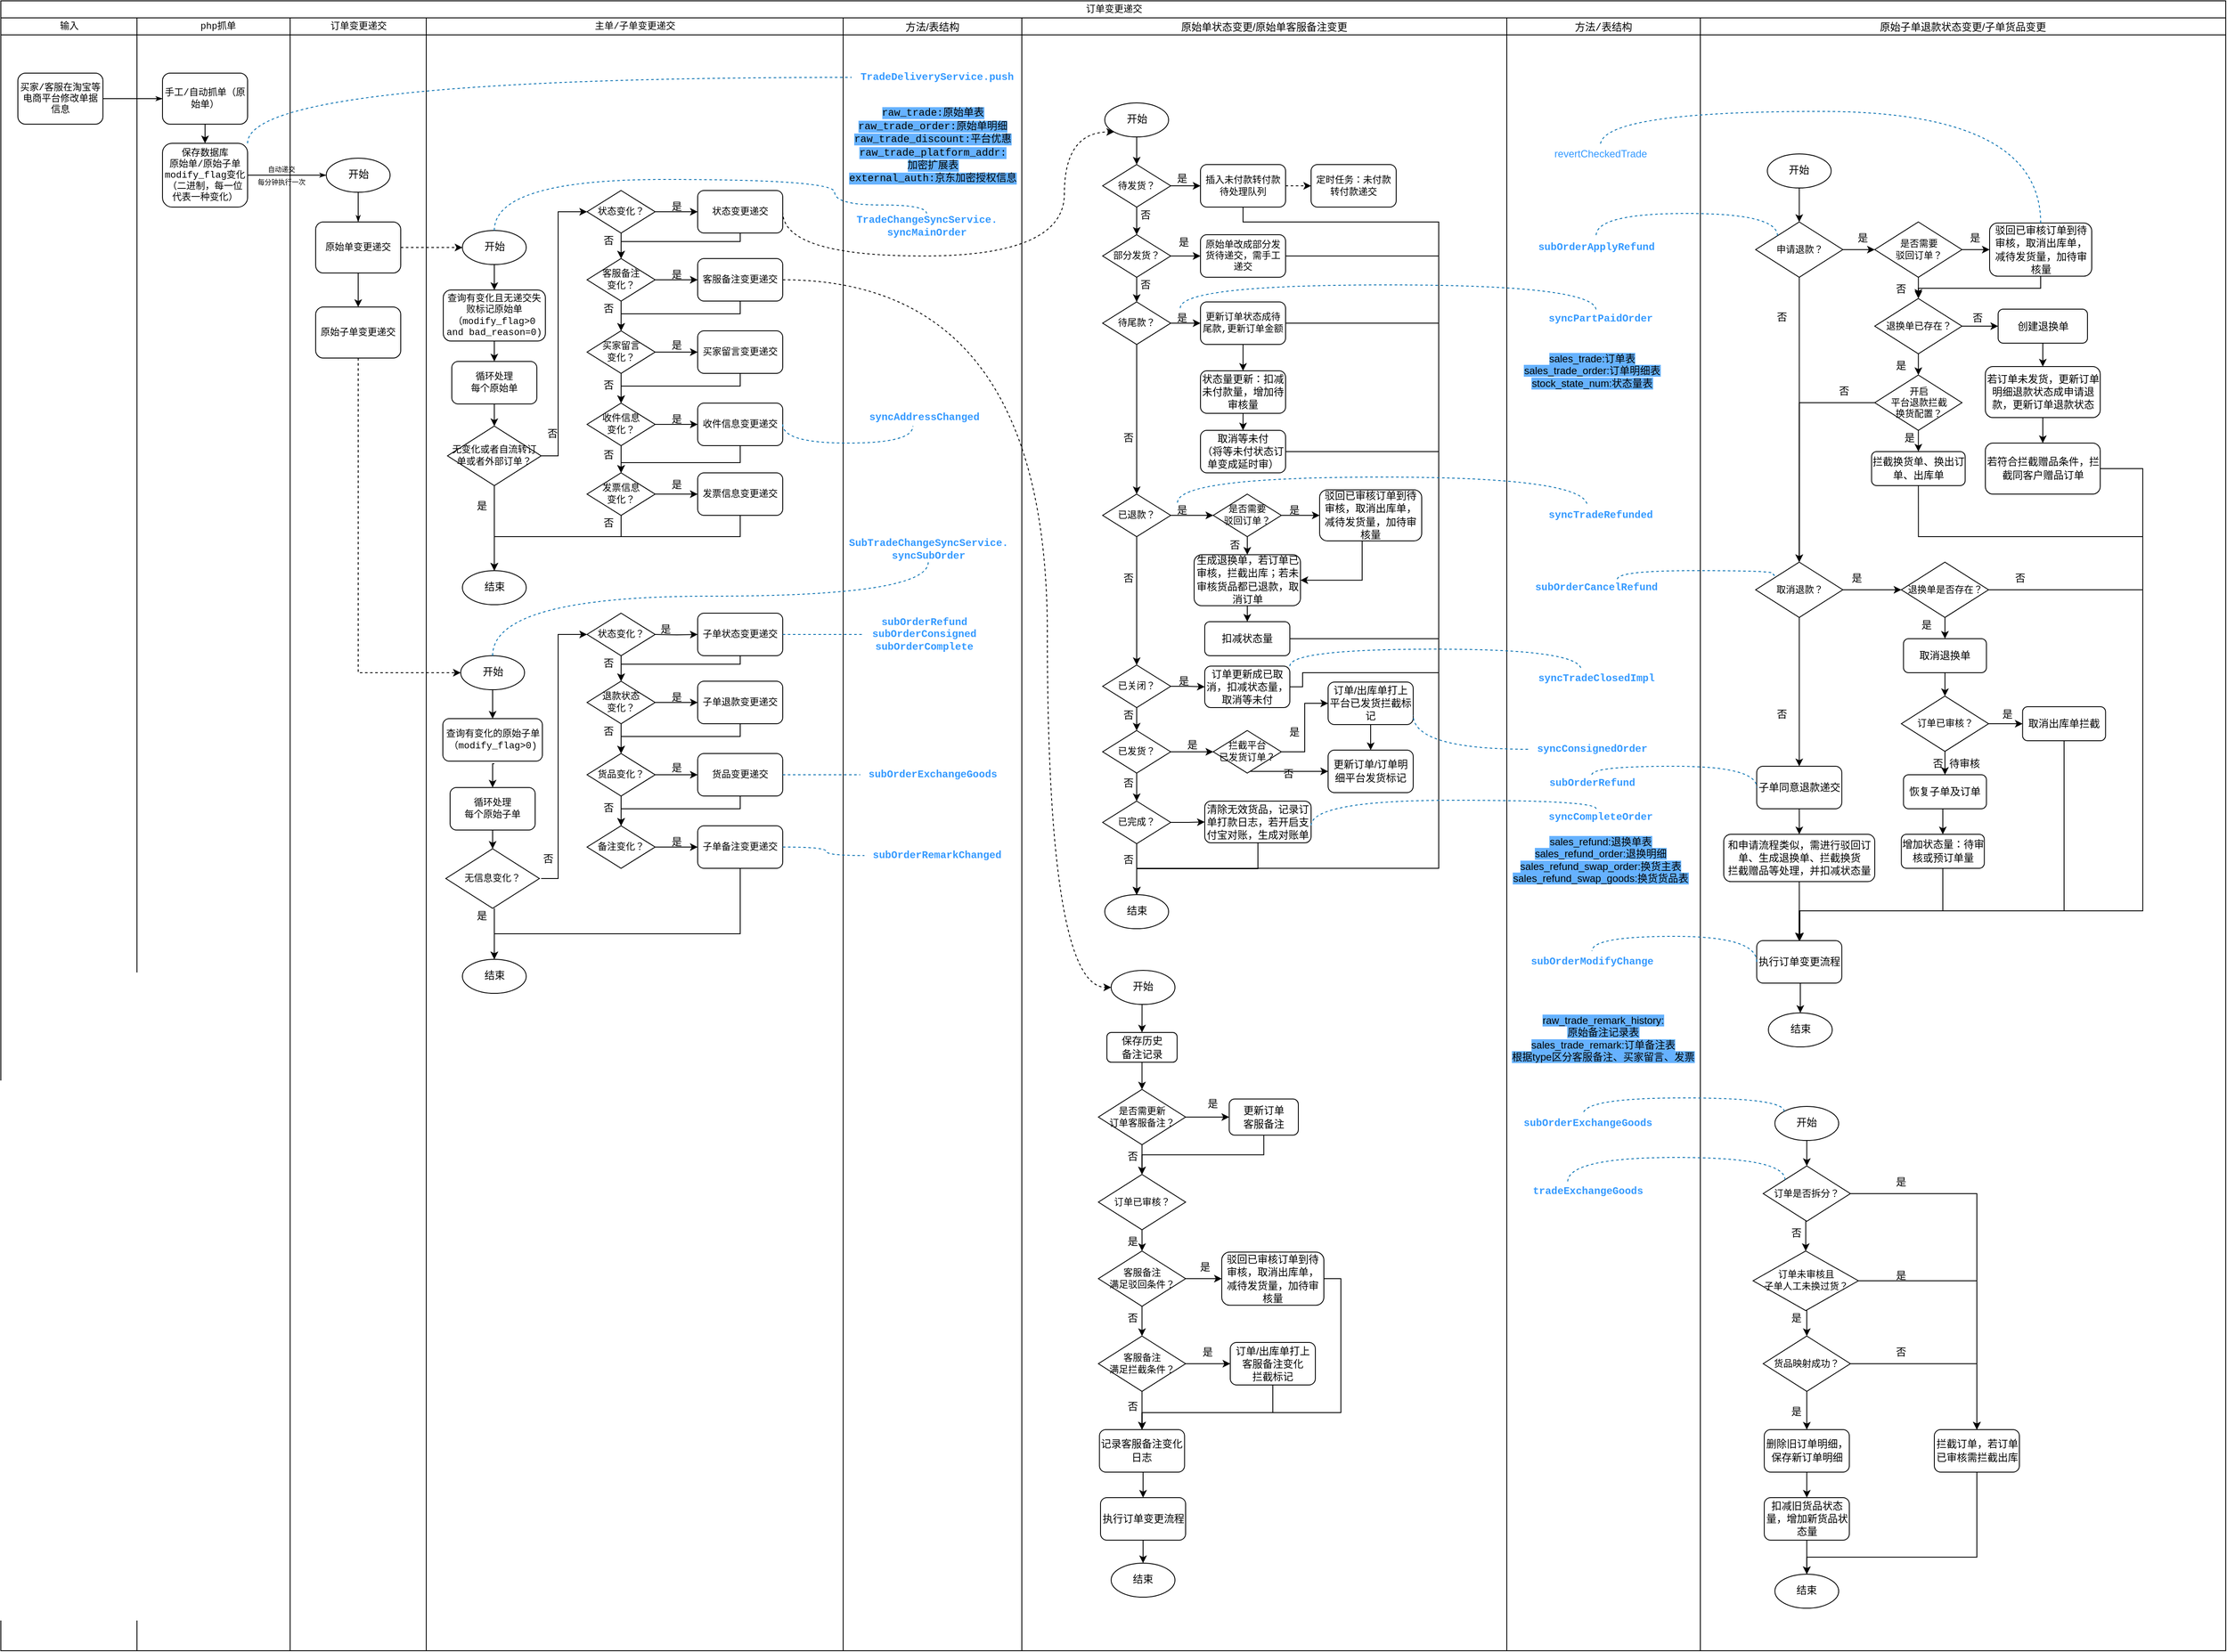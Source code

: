 <mxfile version="14.4.3" type="device"><diagram name="Page-1" id="74e2e168-ea6b-b213-b513-2b3c1d86103e"><mxGraphModel dx="1024" dy="592" grid="1" gridSize="10" guides="1" tooltips="1" connect="1" arrows="1" fold="1" page="1" pageScale="1" pageWidth="1169" pageHeight="827" background="#ffffff" math="0" shadow="0"><root><mxCell id="0"/><mxCell id="1" parent="0"/><mxCell id="77e6c97f196da883-1" value="订单变更递交" style="swimlane;html=1;childLayout=stackLayout;startSize=20;rounded=0;shadow=0;labelBackgroundColor=none;strokeWidth=1;fontFamily=Courier New;fontSize=11;align=center;fontStyle=0" parent="1" vertex="1"><mxGeometry x="130" y="110" width="2615" height="1940" as="geometry"/></mxCell><mxCell id="77e6c97f196da883-2" value="输入" style="swimlane;html=1;startSize=20;fontFamily=Courier New;fontSize=11;fontStyle=0" parent="77e6c97f196da883-1" vertex="1"><mxGeometry y="20" width="160" height="1920" as="geometry"/></mxCell><mxCell id="77e6c97f196da883-8" value="&lt;font style=&quot;font-size: 11px;&quot;&gt;买家/客服在淘宝等电商平台修改单据信息&lt;/font&gt;" style="rounded=1;whiteSpace=wrap;html=1;shadow=0;labelBackgroundColor=none;strokeWidth=1;fontFamily=Courier New;fontSize=11;align=center;fontStyle=0" parent="77e6c97f196da883-2" vertex="1"><mxGeometry x="20" y="65" width="100" height="60" as="geometry"/></mxCell><mxCell id="77e6c97f196da883-26" style="edgeStyle=orthogonalEdgeStyle;rounded=1;html=1;labelBackgroundColor=none;startArrow=none;startFill=0;startSize=5;endArrow=classicThin;endFill=1;endSize=5;jettySize=auto;orthogonalLoop=1;strokeWidth=1;fontFamily=Courier New;fontSize=11;fontStyle=0" parent="77e6c97f196da883-1" source="77e6c97f196da883-8" target="77e6c97f196da883-11" edge="1"><mxGeometry relative="1" as="geometry"/></mxCell><mxCell id="77e6c97f196da883-3" value="&amp;nbsp; &amp;nbsp; &amp;nbsp; &amp;nbsp; &amp;nbsp; &amp;nbsp;php抓单" style="swimlane;html=1;startSize=20;fontFamily=Courier New;fontSize=11;align=left;fontStyle=0" parent="77e6c97f196da883-1" vertex="1"><mxGeometry x="160" y="20" width="340" height="1920" as="geometry"><mxRectangle x="160" y="20" width="30" height="1920" as="alternateBounds"/></mxGeometry></mxCell><mxCell id="QI4ZqT1SP2Bo25-LsBAE-334" style="rounded=0;orthogonalLoop=1;jettySize=auto;html=1;exitX=0.5;exitY=1;exitDx=0;exitDy=0;entryX=0.5;entryY=0;entryDx=0;entryDy=0;fontFamily=Courier New;fontSize=12;fontStyle=0" parent="77e6c97f196da883-3" source="77e6c97f196da883-11" target="77e6c97f196da883-9" edge="1"><mxGeometry relative="1" as="geometry"/></mxCell><mxCell id="77e6c97f196da883-11" value="手工/自动抓单（原始单）" style="rounded=1;whiteSpace=wrap;html=1;shadow=0;labelBackgroundColor=none;strokeWidth=1;fontFamily=Courier New;fontSize=11;align=center;fontStyle=0" parent="77e6c97f196da883-3" vertex="1"><mxGeometry x="30" y="65" width="100" height="60" as="geometry"/></mxCell><mxCell id="77e6c97f196da883-9" value="保存数据库&lt;br&gt;原始单/原始子单modify_flag变化&lt;br&gt;（二进制，每一位代表一种变化）" style="rounded=1;whiteSpace=wrap;html=1;shadow=0;labelBackgroundColor=none;strokeWidth=1;fontFamily=Courier New;fontSize=11;align=center;fontStyle=0" parent="77e6c97f196da883-3" vertex="1"><mxGeometry x="30" y="147.5" width="100" height="75" as="geometry"/></mxCell><mxCell id="PXldvvX2hYPRx1VioUMP-9" value="&lt;font style=&quot;font-size: 8px&quot;&gt;自动递交&lt;br&gt;每分钟执行一次&lt;br&gt;&lt;/font&gt;" style="text;html=1;strokeColor=none;fillColor=none;align=center;verticalAlign=middle;whiteSpace=wrap;rounded=0;fontFamily=Courier New;fontSize=12;fontStyle=0" parent="77e6c97f196da883-3" vertex="1"><mxGeometry x="140" y="165" width="60" height="40" as="geometry"/></mxCell><mxCell id="77e6c97f196da883-4" value="订单变更递交" style="swimlane;html=1;startSize=20;fontFamily=Courier New;fontSize=11;fontStyle=0" parent="77e6c97f196da883-3" vertex="1"><mxGeometry x="180" width="160" height="1920" as="geometry"><mxRectangle x="360" y="20" width="30" height="1180" as="alternateBounds"/></mxGeometry></mxCell><mxCell id="77e6c97f196da883-29" style="edgeStyle=orthogonalEdgeStyle;rounded=1;html=1;labelBackgroundColor=none;startArrow=none;startFill=0;startSize=5;endArrow=classicThin;endFill=1;endSize=5;jettySize=auto;orthogonalLoop=1;strokeWidth=1;fontFamily=Courier New;fontSize=11;exitX=0.5;exitY=1;exitDx=0;exitDy=0;fontStyle=0" parent="77e6c97f196da883-4" source="PXldvvX2hYPRx1VioUMP-19" edge="1"><mxGeometry relative="1" as="geometry"><mxPoint x="80" y="215" as="sourcePoint"/><mxPoint x="80" y="240" as="targetPoint"/></mxGeometry></mxCell><mxCell id="PXldvvX2hYPRx1VioUMP-11" style="edgeStyle=orthogonalEdgeStyle;rounded=0;orthogonalLoop=1;jettySize=auto;html=1;entryX=0.5;entryY=0;entryDx=0;entryDy=0;fontFamily=Courier New;fontSize=12;fontStyle=0" parent="77e6c97f196da883-4" source="PXldvvX2hYPRx1VioUMP-3" target="PXldvvX2hYPRx1VioUMP-10" edge="1"><mxGeometry relative="1" as="geometry"/></mxCell><mxCell id="PXldvvX2hYPRx1VioUMP-3" value="原始单变更递交" style="rounded=1;whiteSpace=wrap;html=1;shadow=0;labelBackgroundColor=none;strokeWidth=1;fontFamily=Courier New;fontSize=11;align=center;fontStyle=0" parent="77e6c97f196da883-4" vertex="1"><mxGeometry x="30" y="240" width="100" height="60" as="geometry"/></mxCell><mxCell id="PXldvvX2hYPRx1VioUMP-10" value="原始子单变更递交" style="rounded=1;whiteSpace=wrap;html=1;shadow=0;labelBackgroundColor=none;strokeWidth=1;fontFamily=Courier New;fontSize=11;align=center;fontStyle=0" parent="77e6c97f196da883-4" vertex="1"><mxGeometry x="30" y="340" width="100" height="60" as="geometry"/></mxCell><mxCell id="PXldvvX2hYPRx1VioUMP-19" value="开始" style="ellipse;whiteSpace=wrap;html=1;fontFamily=Courier New;fontSize=12;fontStyle=0" parent="77e6c97f196da883-4" vertex="1"><mxGeometry x="42.5" y="165" width="75" height="40" as="geometry"/></mxCell><mxCell id="77e6c97f196da883-28" style="edgeStyle=orthogonalEdgeStyle;rounded=1;html=1;labelBackgroundColor=none;startArrow=none;startFill=0;startSize=5;endArrow=classicThin;endFill=1;endSize=5;jettySize=auto;orthogonalLoop=1;strokeWidth=1;fontFamily=Courier New;fontSize=11;entryX=0;entryY=0.5;entryDx=0;entryDy=0;fontStyle=0" parent="77e6c97f196da883-3" source="77e6c97f196da883-9" target="PXldvvX2hYPRx1VioUMP-19" edge="1"><mxGeometry relative="1" as="geometry"><mxPoint x="230" y="185" as="targetPoint"/></mxGeometry></mxCell><mxCell id="PXldvvX2hYPRx1VioUMP-14" style="edgeStyle=orthogonalEdgeStyle;rounded=0;orthogonalLoop=1;jettySize=auto;html=1;fontFamily=Courier New;fontSize=12;dashed=1;fontStyle=0" parent="77e6c97f196da883-1" source="PXldvvX2hYPRx1VioUMP-3" target="PXldvvX2hYPRx1VioUMP-12" edge="1"><mxGeometry relative="1" as="geometry"/></mxCell><mxCell id="PXldvvX2hYPRx1VioUMP-159" style="edgeStyle=orthogonalEdgeStyle;rounded=0;orthogonalLoop=1;jettySize=auto;html=1;exitX=0.5;exitY=1;exitDx=0;exitDy=0;entryX=0;entryY=0.5;entryDx=0;entryDy=0;fontFamily=Courier New;fontSize=12;dashed=1;fontStyle=0" parent="77e6c97f196da883-1" source="PXldvvX2hYPRx1VioUMP-10" target="PXldvvX2hYPRx1VioUMP-88" edge="1"><mxGeometry relative="1" as="geometry"/></mxCell><mxCell id="77e6c97f196da883-5" value="主单/子单变更递交" style="swimlane;html=1;startSize=20;fontFamily=Courier New;fontSize=11;fontStyle=0" parent="77e6c97f196da883-1" vertex="1"><mxGeometry x="500" y="20" width="490" height="1920" as="geometry"><mxRectangle x="390" y="20" width="30" height="1180" as="alternateBounds"/></mxGeometry></mxCell><mxCell id="PXldvvX2hYPRx1VioUMP-16" style="edgeStyle=orthogonalEdgeStyle;rounded=0;orthogonalLoop=1;jettySize=auto;html=1;exitX=0.5;exitY=1;exitDx=0;exitDy=0;entryX=0.5;entryY=0;entryDx=0;entryDy=0;fontFamily=Courier New;fontSize=12;fontStyle=0" parent="77e6c97f196da883-5" source="77e6c97f196da883-15" target="77e6c97f196da883-17" edge="1"><mxGeometry relative="1" as="geometry"/></mxCell><mxCell id="77e6c97f196da883-15" value="查询有变化且无递交失败标记原始单&lt;br&gt;（modify_flag&amp;gt;0 and bad_reason=0)" style="rounded=1;whiteSpace=wrap;html=1;shadow=0;labelBackgroundColor=none;strokeWidth=1;fontFamily=Courier New;fontSize=11;align=center;fontStyle=0" parent="77e6c97f196da883-5" vertex="1"><mxGeometry x="20" y="320" width="120" height="60" as="geometry"/></mxCell><mxCell id="PXldvvX2hYPRx1VioUMP-21" style="edgeStyle=orthogonalEdgeStyle;rounded=0;orthogonalLoop=1;jettySize=auto;html=1;entryX=0.5;entryY=0;entryDx=0;entryDy=0;fontFamily=Courier New;fontSize=12;fontStyle=0" parent="77e6c97f196da883-5" source="77e6c97f196da883-17" target="PXldvvX2hYPRx1VioUMP-15" edge="1"><mxGeometry relative="1" as="geometry"/></mxCell><mxCell id="77e6c97f196da883-17" value="循环处理&lt;br&gt;每个原始单" style="rounded=1;whiteSpace=wrap;html=1;shadow=0;labelBackgroundColor=none;strokeWidth=1;fontFamily=Courier New;fontSize=11;align=center;fontStyle=0" parent="77e6c97f196da883-5" vertex="1"><mxGeometry x="30" y="404" width="100" height="50" as="geometry"/></mxCell><mxCell id="PXldvvX2hYPRx1VioUMP-13" style="edgeStyle=orthogonalEdgeStyle;rounded=0;orthogonalLoop=1;jettySize=auto;html=1;entryX=0.5;entryY=0;entryDx=0;entryDy=0;fontFamily=Courier New;fontSize=12;fontStyle=0" parent="77e6c97f196da883-5" source="PXldvvX2hYPRx1VioUMP-12" target="77e6c97f196da883-15" edge="1"><mxGeometry relative="1" as="geometry"/></mxCell><mxCell id="PXldvvX2hYPRx1VioUMP-12" value="开始" style="ellipse;whiteSpace=wrap;html=1;fontFamily=Courier New;fontSize=12;fontStyle=0" parent="77e6c97f196da883-5" vertex="1"><mxGeometry x="42.5" y="250" width="75" height="40" as="geometry"/></mxCell><mxCell id="PXldvvX2hYPRx1VioUMP-81" style="edgeStyle=orthogonalEdgeStyle;rounded=0;orthogonalLoop=1;jettySize=auto;html=1;entryX=0;entryY=0.5;entryDx=0;entryDy=0;fontFamily=Courier New;fontSize=12;fontStyle=0" parent="77e6c97f196da883-5" source="PXldvvX2hYPRx1VioUMP-15" target="PXldvvX2hYPRx1VioUMP-27" edge="1"><mxGeometry relative="1" as="geometry"><Array as="points"><mxPoint x="155" y="515"/><mxPoint x="155" y="228"/></Array></mxGeometry></mxCell><mxCell id="QI4ZqT1SP2Bo25-LsBAE-283" style="edgeStyle=orthogonalEdgeStyle;rounded=0;orthogonalLoop=1;jettySize=auto;html=1;exitX=0.5;exitY=1;exitDx=0;exitDy=0;entryX=0.5;entryY=0;entryDx=0;entryDy=0;fontStyle=0" parent="77e6c97f196da883-5" source="PXldvvX2hYPRx1VioUMP-15" target="PXldvvX2hYPRx1VioUMP-24" edge="1"><mxGeometry relative="1" as="geometry"/></mxCell><mxCell id="PXldvvX2hYPRx1VioUMP-15" value="无变化或者自流转订单或者外部订单？" style="rhombus;whiteSpace=wrap;html=1;rounded=0;shadow=0;labelBackgroundColor=none;strokeWidth=1;fontFamily=Courier New;fontSize=11;align=center;fontStyle=0" parent="77e6c97f196da883-5" vertex="1"><mxGeometry x="25" y="480" width="110" height="70" as="geometry"/></mxCell><mxCell id="PXldvvX2hYPRx1VioUMP-24" value="结束" style="ellipse;whiteSpace=wrap;html=1;fontFamily=Courier New;fontSize=12;fontStyle=0" parent="77e6c97f196da883-5" vertex="1"><mxGeometry x="42.5" y="650" width="75" height="40" as="geometry"/></mxCell><mxCell id="PXldvvX2hYPRx1VioUMP-30" style="edgeStyle=orthogonalEdgeStyle;rounded=0;orthogonalLoop=1;jettySize=auto;html=1;entryX=0;entryY=0.5;entryDx=0;entryDy=0;fontFamily=Courier New;fontSize=12;fontStyle=0" parent="77e6c97f196da883-5" source="PXldvvX2hYPRx1VioUMP-27" target="PXldvvX2hYPRx1VioUMP-29" edge="1"><mxGeometry relative="1" as="geometry"/></mxCell><mxCell id="PXldvvX2hYPRx1VioUMP-35" style="edgeStyle=orthogonalEdgeStyle;rounded=0;orthogonalLoop=1;jettySize=auto;html=1;entryX=0.5;entryY=0;entryDx=0;entryDy=0;fontFamily=Courier New;fontSize=12;fontStyle=0" parent="77e6c97f196da883-5" source="PXldvvX2hYPRx1VioUMP-27" target="PXldvvX2hYPRx1VioUMP-32" edge="1"><mxGeometry relative="1" as="geometry"/></mxCell><mxCell id="PXldvvX2hYPRx1VioUMP-27" value="状态变化？" style="rhombus;whiteSpace=wrap;html=1;rounded=0;shadow=0;labelBackgroundColor=none;strokeWidth=1;fontFamily=Courier New;fontSize=11;align=center;fontStyle=0" parent="77e6c97f196da883-5" vertex="1"><mxGeometry x="189" y="203" width="80" height="50" as="geometry"/></mxCell><mxCell id="QI4ZqT1SP2Bo25-LsBAE-17" style="edgeStyle=orthogonalEdgeStyle;rounded=0;orthogonalLoop=1;jettySize=auto;html=1;exitX=0.5;exitY=1;exitDx=0;exitDy=0;entryX=0.5;entryY=0;entryDx=0;entryDy=0;fontStyle=0" parent="77e6c97f196da883-5" source="PXldvvX2hYPRx1VioUMP-29" target="PXldvvX2hYPRx1VioUMP-32" edge="1"><mxGeometry relative="1" as="geometry"><Array as="points"><mxPoint x="369" y="263"/><mxPoint x="229" y="263"/></Array></mxGeometry></mxCell><mxCell id="PXldvvX2hYPRx1VioUMP-29" value="状态变更递交" style="rounded=1;whiteSpace=wrap;html=1;shadow=0;labelBackgroundColor=none;strokeWidth=1;fontFamily=Courier New;fontSize=11;align=center;fontStyle=0" parent="77e6c97f196da883-5" vertex="1"><mxGeometry x="319" y="203" width="100" height="50" as="geometry"/></mxCell><mxCell id="PXldvvX2hYPRx1VioUMP-36" style="edgeStyle=orthogonalEdgeStyle;rounded=0;orthogonalLoop=1;jettySize=auto;html=1;entryX=0.5;entryY=0;entryDx=0;entryDy=0;fontFamily=Courier New;fontSize=12;fontStyle=0" parent="77e6c97f196da883-5" source="PXldvvX2hYPRx1VioUMP-32" target="PXldvvX2hYPRx1VioUMP-33" edge="1"><mxGeometry relative="1" as="geometry"/></mxCell><mxCell id="PXldvvX2hYPRx1VioUMP-69" style="edgeStyle=orthogonalEdgeStyle;rounded=0;orthogonalLoop=1;jettySize=auto;html=1;exitX=1;exitY=0.5;exitDx=0;exitDy=0;entryX=0;entryY=0.5;entryDx=0;entryDy=0;fontFamily=Courier New;fontSize=12;fontStyle=0" parent="77e6c97f196da883-5" source="PXldvvX2hYPRx1VioUMP-32" target="PXldvvX2hYPRx1VioUMP-66" edge="1"><mxGeometry relative="1" as="geometry"/></mxCell><mxCell id="PXldvvX2hYPRx1VioUMP-32" value="客服备注&lt;br&gt;变化？" style="rhombus;whiteSpace=wrap;html=1;rounded=0;shadow=0;labelBackgroundColor=none;strokeWidth=1;fontFamily=Courier New;fontSize=11;align=center;fontStyle=0" parent="77e6c97f196da883-5" vertex="1"><mxGeometry x="189" y="283" width="80" height="50" as="geometry"/></mxCell><mxCell id="PXldvvX2hYPRx1VioUMP-37" style="edgeStyle=orthogonalEdgeStyle;rounded=0;orthogonalLoop=1;jettySize=auto;html=1;entryX=0.5;entryY=0;entryDx=0;entryDy=0;fontFamily=Courier New;fontSize=12;fontStyle=0" parent="77e6c97f196da883-5" source="PXldvvX2hYPRx1VioUMP-33" target="PXldvvX2hYPRx1VioUMP-34" edge="1"><mxGeometry relative="1" as="geometry"/></mxCell><mxCell id="PXldvvX2hYPRx1VioUMP-70" style="edgeStyle=orthogonalEdgeStyle;rounded=0;orthogonalLoop=1;jettySize=auto;html=1;entryX=0;entryY=0.5;entryDx=0;entryDy=0;fontFamily=Courier New;fontSize=12;fontStyle=0" parent="77e6c97f196da883-5" source="PXldvvX2hYPRx1VioUMP-33" target="PXldvvX2hYPRx1VioUMP-67" edge="1"><mxGeometry relative="1" as="geometry"/></mxCell><mxCell id="PXldvvX2hYPRx1VioUMP-33" value="买家留言&lt;br&gt;变化？" style="rhombus;whiteSpace=wrap;html=1;rounded=0;shadow=0;labelBackgroundColor=none;strokeWidth=1;fontFamily=Courier New;fontSize=11;align=center;fontStyle=0" parent="77e6c97f196da883-5" vertex="1"><mxGeometry x="189" y="368" width="80" height="50" as="geometry"/></mxCell><mxCell id="PXldvvX2hYPRx1VioUMP-71" style="edgeStyle=orthogonalEdgeStyle;rounded=0;orthogonalLoop=1;jettySize=auto;html=1;entryX=0;entryY=0.5;entryDx=0;entryDy=0;fontFamily=Courier New;fontSize=12;fontStyle=0" parent="77e6c97f196da883-5" source="PXldvvX2hYPRx1VioUMP-34" target="PXldvvX2hYPRx1VioUMP-68" edge="1"><mxGeometry relative="1" as="geometry"/></mxCell><mxCell id="QI4ZqT1SP2Bo25-LsBAE-3" style="edgeStyle=orthogonalEdgeStyle;rounded=0;orthogonalLoop=1;jettySize=auto;html=1;exitX=0.5;exitY=1;exitDx=0;exitDy=0;entryX=0.5;entryY=0;entryDx=0;entryDy=0;fontStyle=0" parent="77e6c97f196da883-5" source="PXldvvX2hYPRx1VioUMP-34" target="QI4ZqT1SP2Bo25-LsBAE-2" edge="1"><mxGeometry relative="1" as="geometry"/></mxCell><mxCell id="PXldvvX2hYPRx1VioUMP-34" value="收件信息&lt;br&gt;变化？" style="rhombus;whiteSpace=wrap;html=1;rounded=0;shadow=0;labelBackgroundColor=none;strokeWidth=1;fontFamily=Courier New;fontSize=11;align=center;fontStyle=0" parent="77e6c97f196da883-5" vertex="1"><mxGeometry x="189" y="453" width="80" height="50" as="geometry"/></mxCell><mxCell id="PXldvvX2hYPRx1VioUMP-39" value="否" style="text;html=1;align=center;verticalAlign=middle;resizable=0;points=[];autosize=1;fontSize=12;fontFamily=Courier New;fontStyle=0" parent="77e6c97f196da883-5" vertex="1"><mxGeometry x="199" y="253" width="30" height="20" as="geometry"/></mxCell><mxCell id="PXldvvX2hYPRx1VioUMP-40" value="否" style="text;html=1;align=center;verticalAlign=middle;resizable=0;points=[];autosize=1;fontSize=12;fontFamily=Courier New;fontStyle=0" parent="77e6c97f196da883-5" vertex="1"><mxGeometry x="199" y="333" width="30" height="20" as="geometry"/></mxCell><mxCell id="PXldvvX2hYPRx1VioUMP-41" value="否" style="text;html=1;align=center;verticalAlign=middle;resizable=0;points=[];autosize=1;fontSize=12;fontFamily=Courier New;fontStyle=0" parent="77e6c97f196da883-5" vertex="1"><mxGeometry x="199" y="423" width="30" height="20" as="geometry"/></mxCell><mxCell id="QI4ZqT1SP2Bo25-LsBAE-15" style="edgeStyle=orthogonalEdgeStyle;rounded=0;orthogonalLoop=1;jettySize=auto;html=1;exitX=0.5;exitY=1;exitDx=0;exitDy=0;entryX=0.5;entryY=0;entryDx=0;entryDy=0;fontStyle=0" parent="77e6c97f196da883-5" source="PXldvvX2hYPRx1VioUMP-66" target="PXldvvX2hYPRx1VioUMP-33" edge="1"><mxGeometry relative="1" as="geometry"><Array as="points"><mxPoint x="369" y="348"/><mxPoint x="229" y="348"/></Array></mxGeometry></mxCell><mxCell id="PXldvvX2hYPRx1VioUMP-66" value="客服备注变更递交" style="rounded=1;whiteSpace=wrap;html=1;shadow=0;labelBackgroundColor=none;strokeWidth=1;fontFamily=Courier New;fontSize=11;align=center;fontStyle=0" parent="77e6c97f196da883-5" vertex="1"><mxGeometry x="319" y="283" width="100" height="50" as="geometry"/></mxCell><mxCell id="QI4ZqT1SP2Bo25-LsBAE-14" style="edgeStyle=orthogonalEdgeStyle;rounded=0;orthogonalLoop=1;jettySize=auto;html=1;exitX=0.5;exitY=1;exitDx=0;exitDy=0;entryX=0.5;entryY=0;entryDx=0;entryDy=0;fontStyle=0" parent="77e6c97f196da883-5" source="PXldvvX2hYPRx1VioUMP-67" target="PXldvvX2hYPRx1VioUMP-34" edge="1"><mxGeometry relative="1" as="geometry"><Array as="points"><mxPoint x="369" y="433"/><mxPoint x="229" y="433"/></Array></mxGeometry></mxCell><mxCell id="PXldvvX2hYPRx1VioUMP-67" value="买家留言变更递交" style="rounded=1;whiteSpace=wrap;html=1;shadow=0;labelBackgroundColor=none;strokeWidth=1;fontFamily=Courier New;fontSize=11;align=center;fontStyle=0" parent="77e6c97f196da883-5" vertex="1"><mxGeometry x="319" y="368" width="100" height="50" as="geometry"/></mxCell><mxCell id="QI4ZqT1SP2Bo25-LsBAE-12" style="edgeStyle=orthogonalEdgeStyle;rounded=0;orthogonalLoop=1;jettySize=auto;html=1;exitX=0.5;exitY=1;exitDx=0;exitDy=0;entryX=0.5;entryY=0;entryDx=0;entryDy=0;fontStyle=0" parent="77e6c97f196da883-5" source="PXldvvX2hYPRx1VioUMP-68" target="QI4ZqT1SP2Bo25-LsBAE-2" edge="1"><mxGeometry relative="1" as="geometry"><Array as="points"><mxPoint x="369" y="523"/><mxPoint x="229" y="523"/></Array></mxGeometry></mxCell><mxCell id="PXldvvX2hYPRx1VioUMP-68" value="收件信息变更递交" style="rounded=1;whiteSpace=wrap;html=1;shadow=0;labelBackgroundColor=none;strokeWidth=1;fontFamily=Courier New;fontSize=11;align=center;fontStyle=0" parent="77e6c97f196da883-5" vertex="1"><mxGeometry x="319" y="453" width="100" height="50" as="geometry"/></mxCell><mxCell id="PXldvvX2hYPRx1VioUMP-72" value="是" style="text;html=1;align=center;verticalAlign=middle;resizable=0;points=[];autosize=1;fontSize=12;fontFamily=Courier New;fontStyle=0" parent="77e6c97f196da883-5" vertex="1"><mxGeometry x="279" y="293" width="30" height="20" as="geometry"/></mxCell><mxCell id="PXldvvX2hYPRx1VioUMP-73" value="是" style="text;html=1;align=center;verticalAlign=middle;resizable=0;points=[];autosize=1;fontSize=12;fontFamily=Courier New;fontStyle=0" parent="77e6c97f196da883-5" vertex="1"><mxGeometry x="279" y="376" width="30" height="20" as="geometry"/></mxCell><mxCell id="PXldvvX2hYPRx1VioUMP-31" value="是" style="text;html=1;align=center;verticalAlign=middle;resizable=0;points=[];autosize=1;fontSize=12;fontFamily=Courier New;fontStyle=0" parent="77e6c97f196da883-5" vertex="1"><mxGeometry x="279" y="213" width="30" height="20" as="geometry"/></mxCell><mxCell id="PXldvvX2hYPRx1VioUMP-74" value="是" style="text;html=1;align=center;verticalAlign=middle;resizable=0;points=[];autosize=1;fontSize=12;fontFamily=Courier New;fontStyle=0" parent="77e6c97f196da883-5" vertex="1"><mxGeometry x="279" y="463" width="30" height="20" as="geometry"/></mxCell><mxCell id="PXldvvX2hYPRx1VioUMP-80" value="是" style="text;html=1;align=center;verticalAlign=middle;resizable=0;points=[];autosize=1;fontSize=12;fontFamily=Courier New;fontStyle=0" parent="77e6c97f196da883-5" vertex="1"><mxGeometry x="50" y="565" width="30" height="20" as="geometry"/></mxCell><mxCell id="PXldvvX2hYPRx1VioUMP-84" style="edgeStyle=orthogonalEdgeStyle;rounded=0;orthogonalLoop=1;jettySize=auto;html=1;exitX=0.5;exitY=1;exitDx=0;exitDy=0;entryX=0.5;entryY=0;entryDx=0;entryDy=0;fontFamily=Courier New;fontSize=12;fontStyle=0" parent="77e6c97f196da883-5" target="PXldvvX2hYPRx1VioUMP-86" edge="1"><mxGeometry relative="1" as="geometry"><mxPoint x="80" y="877" as="sourcePoint"/><mxPoint x="80" y="897" as="targetPoint"/></mxGeometry></mxCell><mxCell id="PXldvvX2hYPRx1VioUMP-158" style="edgeStyle=orthogonalEdgeStyle;rounded=0;orthogonalLoop=1;jettySize=auto;html=1;exitX=0.5;exitY=1;exitDx=0;exitDy=0;entryX=0.5;entryY=0;entryDx=0;entryDy=0;fontFamily=Courier New;fontSize=12;fontStyle=0" parent="77e6c97f196da883-5" source="PXldvvX2hYPRx1VioUMP-86" target="PXldvvX2hYPRx1VioUMP-90" edge="1"><mxGeometry relative="1" as="geometry"/></mxCell><mxCell id="PXldvvX2hYPRx1VioUMP-86" value="循环处理&lt;br&gt;每个原始子单" style="rounded=1;whiteSpace=wrap;html=1;shadow=0;labelBackgroundColor=none;strokeWidth=1;fontFamily=Courier New;fontSize=11;align=center;fontStyle=0" parent="77e6c97f196da883-5" vertex="1"><mxGeometry x="28" y="905" width="100" height="50" as="geometry"/></mxCell><mxCell id="PXldvvX2hYPRx1VioUMP-165" style="edgeStyle=orthogonalEdgeStyle;rounded=0;orthogonalLoop=1;jettySize=auto;html=1;entryX=0.5;entryY=0;entryDx=0;entryDy=0;fontFamily=Courier New;fontSize=12;fontStyle=0" parent="77e6c97f196da883-5" source="PXldvvX2hYPRx1VioUMP-88" target="PXldvvX2hYPRx1VioUMP-120" edge="1"><mxGeometry relative="1" as="geometry"/></mxCell><mxCell id="PXldvvX2hYPRx1VioUMP-88" value="开始" style="ellipse;whiteSpace=wrap;html=1;fontFamily=Courier New;fontSize=12;fontStyle=0" parent="77e6c97f196da883-5" vertex="1"><mxGeometry x="40.5" y="750" width="75" height="40" as="geometry"/></mxCell><mxCell id="PXldvvX2hYPRx1VioUMP-90" value="无信息变化？" style="rhombus;whiteSpace=wrap;html=1;rounded=0;shadow=0;labelBackgroundColor=none;strokeWidth=1;fontFamily=Courier New;fontSize=11;align=center;fontStyle=0" parent="77e6c97f196da883-5" vertex="1"><mxGeometry x="23" y="977" width="110" height="70" as="geometry"/></mxCell><mxCell id="PXldvvX2hYPRx1VioUMP-91" value="结束" style="ellipse;whiteSpace=wrap;html=1;fontFamily=Courier New;fontSize=12;fontStyle=0" parent="77e6c97f196da883-5" vertex="1"><mxGeometry x="42.5" y="1107" width="75" height="40" as="geometry"/></mxCell><mxCell id="PXldvvX2hYPRx1VioUMP-94" value="状态变化？" style="rhombus;whiteSpace=wrap;html=1;rounded=0;shadow=0;labelBackgroundColor=none;strokeWidth=1;fontFamily=Courier New;fontSize=11;align=center;fontStyle=0" parent="77e6c97f196da883-5" vertex="1"><mxGeometry x="189" y="700" width="80" height="50" as="geometry"/></mxCell><mxCell id="PXldvvX2hYPRx1VioUMP-89" style="edgeStyle=orthogonalEdgeStyle;rounded=0;orthogonalLoop=1;jettySize=auto;html=1;fontFamily=Courier New;fontSize=12;entryX=0;entryY=0.5;entryDx=0;entryDy=0;fontStyle=0" parent="77e6c97f196da883-5" target="PXldvvX2hYPRx1VioUMP-94" edge="1"><mxGeometry relative="1" as="geometry"><Array as="points"><mxPoint x="155" y="1012"/><mxPoint x="155" y="725"/></Array><mxPoint x="135" y="1012" as="sourcePoint"/><mxPoint x="180" y="725" as="targetPoint"/></mxGeometry></mxCell><mxCell id="QI4ZqT1SP2Bo25-LsBAE-285" style="edgeStyle=orthogonalEdgeStyle;rounded=0;orthogonalLoop=1;jettySize=auto;html=1;exitX=0.5;exitY=1;exitDx=0;exitDy=0;entryX=0.5;entryY=0;entryDx=0;entryDy=0;fontStyle=0" parent="77e6c97f196da883-5" source="PXldvvX2hYPRx1VioUMP-96" target="PXldvvX2hYPRx1VioUMP-99" edge="1"><mxGeometry relative="1" as="geometry"><Array as="points"><mxPoint x="369" y="760"/><mxPoint x="229" y="760"/></Array></mxGeometry></mxCell><mxCell id="PXldvvX2hYPRx1VioUMP-96" value="子单状态变更递交" style="rounded=1;whiteSpace=wrap;html=1;shadow=0;labelBackgroundColor=none;strokeWidth=1;fontFamily=Courier New;fontSize=11;align=center;fontStyle=0" parent="77e6c97f196da883-5" vertex="1"><mxGeometry x="319" y="700" width="100" height="50" as="geometry"/></mxCell><mxCell id="PXldvvX2hYPRx1VioUMP-92" style="edgeStyle=orthogonalEdgeStyle;rounded=0;orthogonalLoop=1;jettySize=auto;html=1;entryX=0;entryY=0.5;entryDx=0;entryDy=0;fontFamily=Courier New;fontSize=12;fontStyle=0" parent="77e6c97f196da883-5" target="PXldvvX2hYPRx1VioUMP-96" edge="1"><mxGeometry relative="1" as="geometry"><mxPoint x="269" y="725" as="sourcePoint"/></mxGeometry></mxCell><mxCell id="PXldvvX2hYPRx1VioUMP-99" value="退款状态&lt;br&gt;变化？" style="rhombus;whiteSpace=wrap;html=1;rounded=0;shadow=0;labelBackgroundColor=none;strokeWidth=1;fontFamily=Courier New;fontSize=11;align=center;fontStyle=0" parent="77e6c97f196da883-5" vertex="1"><mxGeometry x="189" y="780" width="80" height="50" as="geometry"/></mxCell><mxCell id="PXldvvX2hYPRx1VioUMP-93" style="edgeStyle=orthogonalEdgeStyle;rounded=0;orthogonalLoop=1;jettySize=auto;html=1;entryX=0.5;entryY=0;entryDx=0;entryDy=0;fontFamily=Courier New;fontSize=12;fontStyle=0" parent="77e6c97f196da883-5" target="PXldvvX2hYPRx1VioUMP-99" edge="1"><mxGeometry relative="1" as="geometry"><mxPoint x="229" y="750" as="sourcePoint"/></mxGeometry></mxCell><mxCell id="PXldvvX2hYPRx1VioUMP-102" value="货品变化？" style="rhombus;whiteSpace=wrap;html=1;rounded=0;shadow=0;labelBackgroundColor=none;strokeWidth=1;fontFamily=Courier New;fontSize=11;align=center;fontStyle=0" parent="77e6c97f196da883-5" vertex="1"><mxGeometry x="189" y="865" width="80" height="50" as="geometry"/></mxCell><mxCell id="PXldvvX2hYPRx1VioUMP-97" style="edgeStyle=orthogonalEdgeStyle;rounded=0;orthogonalLoop=1;jettySize=auto;html=1;entryX=0.5;entryY=0;entryDx=0;entryDy=0;fontFamily=Courier New;fontSize=12;fontStyle=0" parent="77e6c97f196da883-5" source="PXldvvX2hYPRx1VioUMP-99" target="PXldvvX2hYPRx1VioUMP-102" edge="1"><mxGeometry relative="1" as="geometry"/></mxCell><mxCell id="PXldvvX2hYPRx1VioUMP-104" value="备注变化？" style="rhombus;whiteSpace=wrap;html=1;rounded=0;shadow=0;labelBackgroundColor=none;strokeWidth=1;fontFamily=Courier New;fontSize=11;align=center;fontStyle=0" parent="77e6c97f196da883-5" vertex="1"><mxGeometry x="189" y="950" width="80" height="50" as="geometry"/></mxCell><mxCell id="PXldvvX2hYPRx1VioUMP-100" style="edgeStyle=orthogonalEdgeStyle;rounded=0;orthogonalLoop=1;jettySize=auto;html=1;entryX=0.5;entryY=0;entryDx=0;entryDy=0;fontFamily=Courier New;fontSize=12;fontStyle=0" parent="77e6c97f196da883-5" source="PXldvvX2hYPRx1VioUMP-102" target="PXldvvX2hYPRx1VioUMP-104" edge="1"><mxGeometry relative="1" as="geometry"/></mxCell><mxCell id="PXldvvX2hYPRx1VioUMP-105" value="否" style="text;html=1;align=center;verticalAlign=middle;resizable=0;points=[];autosize=1;fontSize=12;fontFamily=Courier New;fontStyle=0" parent="77e6c97f196da883-5" vertex="1"><mxGeometry x="199" y="750" width="30" height="20" as="geometry"/></mxCell><mxCell id="PXldvvX2hYPRx1VioUMP-106" value="否" style="text;html=1;align=center;verticalAlign=middle;resizable=0;points=[];autosize=1;fontSize=12;fontFamily=Courier New;fontStyle=0" parent="77e6c97f196da883-5" vertex="1"><mxGeometry x="199" y="830" width="30" height="20" as="geometry"/></mxCell><mxCell id="PXldvvX2hYPRx1VioUMP-107" value="否" style="text;html=1;align=center;verticalAlign=middle;resizable=0;points=[];autosize=1;fontSize=12;fontFamily=Courier New;fontStyle=0" parent="77e6c97f196da883-5" vertex="1"><mxGeometry x="199" y="920" width="30" height="20" as="geometry"/></mxCell><mxCell id="QI4ZqT1SP2Bo25-LsBAE-21" style="edgeStyle=orthogonalEdgeStyle;rounded=0;orthogonalLoop=1;jettySize=auto;html=1;exitX=0.5;exitY=1;exitDx=0;exitDy=0;entryX=0.5;entryY=0;entryDx=0;entryDy=0;fontStyle=0" parent="77e6c97f196da883-5" source="PXldvvX2hYPRx1VioUMP-109" target="PXldvvX2hYPRx1VioUMP-102" edge="1"><mxGeometry relative="1" as="geometry"><Array as="points"><mxPoint x="369" y="845"/><mxPoint x="229" y="845"/></Array></mxGeometry></mxCell><mxCell id="PXldvvX2hYPRx1VioUMP-109" value="子单退款变更递交" style="rounded=1;whiteSpace=wrap;html=1;shadow=0;labelBackgroundColor=none;strokeWidth=1;fontFamily=Courier New;fontSize=11;align=center;fontStyle=0" parent="77e6c97f196da883-5" vertex="1"><mxGeometry x="319" y="780" width="100" height="50" as="geometry"/></mxCell><mxCell id="PXldvvX2hYPRx1VioUMP-98" style="edgeStyle=orthogonalEdgeStyle;rounded=0;orthogonalLoop=1;jettySize=auto;html=1;exitX=1;exitY=0.5;exitDx=0;exitDy=0;entryX=0;entryY=0.5;entryDx=0;entryDy=0;fontFamily=Courier New;fontSize=12;fontStyle=0" parent="77e6c97f196da883-5" source="PXldvvX2hYPRx1VioUMP-99" target="PXldvvX2hYPRx1VioUMP-109" edge="1"><mxGeometry relative="1" as="geometry"/></mxCell><mxCell id="QI4ZqT1SP2Bo25-LsBAE-284" style="edgeStyle=orthogonalEdgeStyle;rounded=0;orthogonalLoop=1;jettySize=auto;html=1;exitX=0.5;exitY=1;exitDx=0;exitDy=0;entryX=0.5;entryY=0;entryDx=0;entryDy=0;fontStyle=0" parent="77e6c97f196da883-5" source="PXldvvX2hYPRx1VioUMP-111" target="PXldvvX2hYPRx1VioUMP-104" edge="1"><mxGeometry relative="1" as="geometry"><Array as="points"><mxPoint x="369" y="930"/><mxPoint x="229" y="930"/></Array></mxGeometry></mxCell><mxCell id="PXldvvX2hYPRx1VioUMP-111" value="货品变更递交" style="rounded=1;whiteSpace=wrap;html=1;shadow=0;labelBackgroundColor=none;strokeWidth=1;fontFamily=Courier New;fontSize=11;align=center;fontStyle=0" parent="77e6c97f196da883-5" vertex="1"><mxGeometry x="319" y="865" width="100" height="50" as="geometry"/></mxCell><mxCell id="PXldvvX2hYPRx1VioUMP-101" style="edgeStyle=orthogonalEdgeStyle;rounded=0;orthogonalLoop=1;jettySize=auto;html=1;entryX=0;entryY=0.5;entryDx=0;entryDy=0;fontFamily=Courier New;fontSize=12;fontStyle=0" parent="77e6c97f196da883-5" source="PXldvvX2hYPRx1VioUMP-102" target="PXldvvX2hYPRx1VioUMP-111" edge="1"><mxGeometry relative="1" as="geometry"/></mxCell><mxCell id="PXldvvX2hYPRx1VioUMP-112" value="子单备注变更递交" style="rounded=1;whiteSpace=wrap;html=1;shadow=0;labelBackgroundColor=none;strokeWidth=1;fontFamily=Courier New;fontSize=11;align=center;fontStyle=0" parent="77e6c97f196da883-5" vertex="1"><mxGeometry x="319" y="950" width="100" height="50" as="geometry"/></mxCell><mxCell id="PXldvvX2hYPRx1VioUMP-103" style="edgeStyle=orthogonalEdgeStyle;rounded=0;orthogonalLoop=1;jettySize=auto;html=1;entryX=0;entryY=0.5;entryDx=0;entryDy=0;fontFamily=Courier New;fontSize=12;fontStyle=0" parent="77e6c97f196da883-5" source="PXldvvX2hYPRx1VioUMP-104" target="PXldvvX2hYPRx1VioUMP-112" edge="1"><mxGeometry relative="1" as="geometry"/></mxCell><mxCell id="PXldvvX2hYPRx1VioUMP-113" value="是" style="text;html=1;align=center;verticalAlign=middle;resizable=0;points=[];autosize=1;fontSize=12;fontFamily=Courier New;fontStyle=0" parent="77e6c97f196da883-5" vertex="1"><mxGeometry x="279" y="790" width="30" height="20" as="geometry"/></mxCell><mxCell id="PXldvvX2hYPRx1VioUMP-114" value="是" style="text;html=1;align=center;verticalAlign=middle;resizable=0;points=[];autosize=1;fontSize=12;fontFamily=Courier New;fontStyle=0" parent="77e6c97f196da883-5" vertex="1"><mxGeometry x="279" y="873" width="30" height="20" as="geometry"/></mxCell><mxCell id="PXldvvX2hYPRx1VioUMP-115" value="是" style="text;html=1;align=center;verticalAlign=middle;resizable=0;points=[];autosize=1;fontSize=12;fontFamily=Courier New;fontStyle=0" parent="77e6c97f196da883-5" vertex="1"><mxGeometry x="266" y="710" width="30" height="20" as="geometry"/></mxCell><mxCell id="PXldvvX2hYPRx1VioUMP-116" value="是" style="text;html=1;align=center;verticalAlign=middle;resizable=0;points=[];autosize=1;fontSize=12;fontFamily=Courier New;fontStyle=0" parent="77e6c97f196da883-5" vertex="1"><mxGeometry x="279" y="960" width="30" height="20" as="geometry"/></mxCell><mxCell id="PXldvvX2hYPRx1VioUMP-117" value="是" style="text;html=1;align=center;verticalAlign=middle;resizable=0;points=[];autosize=1;fontSize=12;fontFamily=Courier New;fontStyle=0" parent="77e6c97f196da883-5" vertex="1"><mxGeometry x="50" y="1047" width="30" height="20" as="geometry"/></mxCell><mxCell id="PXldvvX2hYPRx1VioUMP-118" style="edgeStyle=orthogonalEdgeStyle;rounded=0;orthogonalLoop=1;jettySize=auto;html=1;fontFamily=Courier New;fontSize=12;fontStyle=0" parent="77e6c97f196da883-5" edge="1"><mxGeometry relative="1" as="geometry"><mxPoint x="80" y="1107" as="targetPoint"/><mxPoint x="80" y="1047" as="sourcePoint"/></mxGeometry></mxCell><mxCell id="PXldvvX2hYPRx1VioUMP-119" style="edgeStyle=orthogonalEdgeStyle;rounded=0;orthogonalLoop=1;jettySize=auto;html=1;fontFamily=Courier New;fontSize=12;fontStyle=0" parent="77e6c97f196da883-5" source="PXldvvX2hYPRx1VioUMP-112" edge="1"><mxGeometry relative="1" as="geometry"><mxPoint x="80" y="1107" as="targetPoint"/><Array as="points"><mxPoint x="369" y="1077"/><mxPoint x="80" y="1077"/></Array></mxGeometry></mxCell><mxCell id="PXldvvX2hYPRx1VioUMP-120" value="查询有变化的原始子单（modify_flag&amp;gt;0)" style="rounded=1;whiteSpace=wrap;html=1;shadow=0;labelBackgroundColor=none;strokeWidth=1;fontFamily=Courier New;fontSize=11;align=center;fontStyle=0" parent="77e6c97f196da883-5" vertex="1"><mxGeometry x="19.5" y="824" width="117" height="50" as="geometry"/></mxCell><mxCell id="QI4ZqT1SP2Bo25-LsBAE-5" style="edgeStyle=orthogonalEdgeStyle;rounded=0;orthogonalLoop=1;jettySize=auto;html=1;entryX=0;entryY=0.5;entryDx=0;entryDy=0;fontStyle=0" parent="77e6c97f196da883-5" source="QI4ZqT1SP2Bo25-LsBAE-2" target="QI4ZqT1SP2Bo25-LsBAE-4" edge="1"><mxGeometry relative="1" as="geometry"/></mxCell><mxCell id="QI4ZqT1SP2Bo25-LsBAE-8" style="edgeStyle=orthogonalEdgeStyle;rounded=0;orthogonalLoop=1;jettySize=auto;html=1;exitX=0.5;exitY=1;exitDx=0;exitDy=0;entryX=0.5;entryY=0;entryDx=0;entryDy=0;fontStyle=0" parent="77e6c97f196da883-5" source="QI4ZqT1SP2Bo25-LsBAE-2" target="PXldvvX2hYPRx1VioUMP-24" edge="1"><mxGeometry relative="1" as="geometry"><Array as="points"><mxPoint x="229" y="610"/><mxPoint x="80" y="610"/></Array></mxGeometry></mxCell><mxCell id="QI4ZqT1SP2Bo25-LsBAE-2" value="发票信息&lt;br&gt;变化？" style="rhombus;whiteSpace=wrap;html=1;rounded=0;shadow=0;labelBackgroundColor=none;strokeWidth=1;fontFamily=Courier New;fontSize=11;align=center;fontStyle=0" parent="77e6c97f196da883-5" vertex="1"><mxGeometry x="189" y="535" width="80" height="50" as="geometry"/></mxCell><mxCell id="QI4ZqT1SP2Bo25-LsBAE-9" style="edgeStyle=orthogonalEdgeStyle;rounded=0;orthogonalLoop=1;jettySize=auto;html=1;entryX=0.5;entryY=0;entryDx=0;entryDy=0;fontStyle=0" parent="77e6c97f196da883-5" source="QI4ZqT1SP2Bo25-LsBAE-4" target="PXldvvX2hYPRx1VioUMP-24" edge="1"><mxGeometry relative="1" as="geometry"><Array as="points"><mxPoint x="369" y="610"/><mxPoint x="80" y="610"/></Array></mxGeometry></mxCell><mxCell id="QI4ZqT1SP2Bo25-LsBAE-4" value="发票信息变更递交" style="rounded=1;whiteSpace=wrap;html=1;shadow=0;labelBackgroundColor=none;strokeWidth=1;fontFamily=Courier New;fontSize=11;align=center;fontStyle=0" parent="77e6c97f196da883-5" vertex="1"><mxGeometry x="319" y="535" width="100" height="50" as="geometry"/></mxCell><mxCell id="QI4ZqT1SP2Bo25-LsBAE-6" value="是" style="text;html=1;align=center;verticalAlign=middle;resizable=0;points=[];autosize=1;fontSize=12;fontFamily=Courier New;fontStyle=0" parent="77e6c97f196da883-5" vertex="1"><mxGeometry x="279" y="540" width="30" height="20" as="geometry"/></mxCell><mxCell id="QI4ZqT1SP2Bo25-LsBAE-7" value="否" style="text;html=1;align=center;verticalAlign=middle;resizable=0;points=[];autosize=1;fontSize=12;fontFamily=Courier New;fontStyle=0" parent="77e6c97f196da883-5" vertex="1"><mxGeometry x="199" y="505" width="30" height="20" as="geometry"/></mxCell><mxCell id="QI4ZqT1SP2Bo25-LsBAE-11" value="否" style="text;html=1;align=center;verticalAlign=middle;resizable=0;points=[];autosize=1;fontSize=12;fontFamily=Courier New;fontStyle=0" parent="77e6c97f196da883-5" vertex="1"><mxGeometry x="199" y="585" width="30" height="20" as="geometry"/></mxCell><mxCell id="V9qyxG-Ag7o7nEZUGX3_-31" value="否" style="text;html=1;align=center;verticalAlign=middle;resizable=0;points=[];autosize=1;fontSize=12;fontFamily=Courier New;fontStyle=0" parent="77e6c97f196da883-5" vertex="1"><mxGeometry x="133" y="480" width="30" height="20" as="geometry"/></mxCell><mxCell id="V9qyxG-Ag7o7nEZUGX3_-33" value="否" style="text;html=1;align=center;verticalAlign=middle;resizable=0;points=[];autosize=1;fontSize=12;fontFamily=Courier New;fontStyle=0" parent="77e6c97f196da883-5" vertex="1"><mxGeometry x="128" y="980" width="30" height="20" as="geometry"/></mxCell><mxCell id="QI4ZqT1SP2Bo25-LsBAE-287" value="方法/表结构" style="swimlane;startSize=20;labelBackgroundColor=#FFFFFF;fontStyle=0" parent="77e6c97f196da883-1" vertex="1"><mxGeometry x="990" y="20" width="210" height="1920" as="geometry"/></mxCell><mxCell id="QI4ZqT1SP2Bo25-LsBAE-293" value="&lt;b&gt;syncAddressChanged&lt;/b&gt;" style="text;html=1;align=center;verticalAlign=middle;resizable=0;points=[];autosize=1;fontSize=12;fontFamily=Courier New;fontColor=#3399FF;fontStyle=0" parent="QI4ZqT1SP2Bo25-LsBAE-287" vertex="1"><mxGeometry x="20" y="460" width="150" height="20" as="geometry"/></mxCell><mxCell id="QI4ZqT1SP2Bo25-LsBAE-342" value="subOrderExchangeGoods" style="text;html=1;align=center;verticalAlign=middle;resizable=0;points=[];autosize=1;fontSize=12;fontFamily=Courier New;fontColor=#3399FF;fontStyle=1" parent="QI4ZqT1SP2Bo25-LsBAE-287" vertex="1"><mxGeometry x="20" y="880" width="170" height="20" as="geometry"/></mxCell><mxCell id="QI4ZqT1SP2Bo25-LsBAE-343" value="subOrderRemarkChanged" style="text;html=1;align=center;verticalAlign=middle;resizable=0;points=[];autosize=1;fontSize=12;fontFamily=Courier New;fontColor=#3399FF;fontStyle=1" parent="QI4ZqT1SP2Bo25-LsBAE-287" vertex="1"><mxGeometry x="25" y="975" width="170" height="20" as="geometry"/></mxCell><mxCell id="QI4ZqT1SP2Bo25-LsBAE-344" value="subOrderRefund&lt;br&gt;subOrderConsigned&lt;br&gt;subOrderComplete" style="text;html=1;align=center;verticalAlign=middle;resizable=0;points=[];autosize=1;fontSize=12;fontFamily=Courier New;fontColor=#3399FF;fontStyle=1" parent="QI4ZqT1SP2Bo25-LsBAE-287" vertex="1"><mxGeometry x="25" y="700" width="140" height="50" as="geometry"/></mxCell><mxCell id="QI4ZqT1SP2Bo25-LsBAE-345" value="&lt;b&gt;SubTradeChangeSyncService.&lt;br&gt;syncSubOrder&lt;/b&gt;" style="text;html=1;align=center;verticalAlign=middle;resizable=0;points=[];autosize=1;fontSize=12;fontFamily=Courier New;fontColor=#3399FF;fontStyle=0" parent="QI4ZqT1SP2Bo25-LsBAE-287" vertex="1"><mxGeometry y="610" width="200" height="30" as="geometry"/></mxCell><mxCell id="QI4ZqT1SP2Bo25-LsBAE-346" value="&lt;b&gt;TradeChangeSyncService.&lt;br&gt;syncMainOrder&lt;/b&gt;" style="text;html=1;align=center;verticalAlign=middle;resizable=0;points=[];autosize=1;fontSize=12;fontFamily=Courier New;fontColor=#3399FF;fontStyle=0" parent="QI4ZqT1SP2Bo25-LsBAE-287" vertex="1"><mxGeometry x="7.5" y="230" width="180" height="30" as="geometry"/></mxCell><mxCell id="QI4ZqT1SP2Bo25-LsBAE-347" value="&lt;b&gt;TradeDeliveryService.push&lt;/b&gt;" style="text;html=1;align=center;verticalAlign=middle;resizable=0;points=[];autosize=1;fontSize=12;fontFamily=Courier New;dashed=1;dashPattern=1 2;fontColor=#3399FF;fontStyle=0" parent="QI4ZqT1SP2Bo25-LsBAE-287" vertex="1"><mxGeometry x="10" y="60" width="200" height="20" as="geometry"/></mxCell><mxCell id="V9qyxG-Ag7o7nEZUGX3_-7" value="&lt;font face=&quot;Courier New&quot; style=&quot;background-color: rgb(102 , 178 , 255)&quot;&gt;raw_trade:原始单表&lt;br&gt;raw_trade_order:原始单明细&lt;br&gt;raw_trade_discount:平台优惠&lt;br&gt;raw_trade_platform_addr:&lt;br&gt;加密扩展表&lt;br&gt;external_auth:京东加密授权信息&lt;/font&gt;" style="text;html=1;align=center;verticalAlign=middle;resizable=0;points=[];autosize=1;fontStyle=0" parent="QI4ZqT1SP2Bo25-LsBAE-287" vertex="1"><mxGeometry y="100" width="210" height="100" as="geometry"/></mxCell><mxCell id="zZ0yNQLwSSJwpIOIucIL-1" value="原始单状态变更/原始单客服备注变更" style="swimlane;startSize=20;fontStyle=0" parent="77e6c97f196da883-1" vertex="1"><mxGeometry x="1200" y="20" width="570" height="1920" as="geometry"><mxRectangle x="1010" y="20" width="30" height="1180" as="alternateBounds"/></mxGeometry></mxCell><mxCell id="zZ0yNQLwSSJwpIOIucIL-3" value="开始" style="ellipse;whiteSpace=wrap;html=1;fontFamily=Courier New;fontSize=12;fontStyle=0" parent="zZ0yNQLwSSJwpIOIucIL-1" vertex="1"><mxGeometry x="97.5" y="100" width="75" height="40" as="geometry"/></mxCell><mxCell id="zZ0yNQLwSSJwpIOIucIL-6" style="edgeStyle=orthogonalEdgeStyle;rounded=0;orthogonalLoop=1;jettySize=auto;html=1;fontStyle=0" parent="zZ0yNQLwSSJwpIOIucIL-1" source="zZ0yNQLwSSJwpIOIucIL-4" target="zZ0yNQLwSSJwpIOIucIL-5" edge="1"><mxGeometry relative="1" as="geometry"/></mxCell><mxCell id="zZ0yNQLwSSJwpIOIucIL-11" style="edgeStyle=orthogonalEdgeStyle;rounded=0;orthogonalLoop=1;jettySize=auto;html=1;entryX=0.5;entryY=0;entryDx=0;entryDy=0;fontStyle=0" parent="zZ0yNQLwSSJwpIOIucIL-1" source="zZ0yNQLwSSJwpIOIucIL-4" target="zZ0yNQLwSSJwpIOIucIL-10" edge="1"><mxGeometry relative="1" as="geometry"/></mxCell><mxCell id="zZ0yNQLwSSJwpIOIucIL-4" value="待发货？" style="rhombus;whiteSpace=wrap;html=1;rounded=0;shadow=0;labelBackgroundColor=none;strokeWidth=1;fontFamily=Courier New;fontSize=11;align=center;fontStyle=0" parent="zZ0yNQLwSSJwpIOIucIL-1" vertex="1"><mxGeometry x="95" y="172.5" width="80" height="50" as="geometry"/></mxCell><mxCell id="zZ0yNQLwSSJwpIOIucIL-14" style="edgeStyle=orthogonalEdgeStyle;rounded=0;orthogonalLoop=1;jettySize=auto;html=1;exitX=1;exitY=0.5;exitDx=0;exitDy=0;entryX=0;entryY=0.5;entryDx=0;entryDy=0;dashed=1;fontStyle=0" parent="zZ0yNQLwSSJwpIOIucIL-1" source="zZ0yNQLwSSJwpIOIucIL-5" target="zZ0yNQLwSSJwpIOIucIL-13" edge="1"><mxGeometry relative="1" as="geometry"/></mxCell><mxCell id="zZ0yNQLwSSJwpIOIucIL-48" style="edgeStyle=orthogonalEdgeStyle;rounded=0;orthogonalLoop=1;jettySize=auto;html=1;exitX=0.5;exitY=1;exitDx=0;exitDy=0;entryX=0.5;entryY=0;entryDx=0;entryDy=0;fontStyle=0" parent="zZ0yNQLwSSJwpIOIucIL-1" source="zZ0yNQLwSSJwpIOIucIL-5" target="zZ0yNQLwSSJwpIOIucIL-43" edge="1"><mxGeometry relative="1" as="geometry"><Array as="points"><mxPoint x="260" y="240"/><mxPoint x="490" y="240"/><mxPoint x="490" y="1000"/><mxPoint x="135" y="1000"/></Array></mxGeometry></mxCell><mxCell id="zZ0yNQLwSSJwpIOIucIL-5" value="插入未付款转付款待处理队列" style="rounded=1;whiteSpace=wrap;html=1;shadow=0;labelBackgroundColor=none;strokeWidth=1;fontFamily=Courier New;fontSize=11;align=center;fontStyle=0" parent="zZ0yNQLwSSJwpIOIucIL-1" vertex="1"><mxGeometry x="210" y="172.5" width="100" height="50" as="geometry"/></mxCell><mxCell id="zZ0yNQLwSSJwpIOIucIL-7" value="是" style="text;html=1;align=center;verticalAlign=middle;resizable=0;points=[];autosize=1;fontSize=12;fontFamily=Courier New;fontStyle=0" parent="zZ0yNQLwSSJwpIOIucIL-1" vertex="1"><mxGeometry x="172.5" y="180" width="30" height="20" as="geometry"/></mxCell><mxCell id="zZ0yNQLwSSJwpIOIucIL-8" style="edgeStyle=orthogonalEdgeStyle;rounded=0;orthogonalLoop=1;jettySize=auto;html=1;entryX=0.5;entryY=0;entryDx=0;entryDy=0;fontStyle=0" parent="zZ0yNQLwSSJwpIOIucIL-1" source="zZ0yNQLwSSJwpIOIucIL-3" target="zZ0yNQLwSSJwpIOIucIL-4" edge="1"><mxGeometry relative="1" as="geometry"><mxPoint x="133" y="170" as="targetPoint"/></mxGeometry></mxCell><mxCell id="zZ0yNQLwSSJwpIOIucIL-16" style="edgeStyle=orthogonalEdgeStyle;rounded=0;orthogonalLoop=1;jettySize=auto;html=1;entryX=0;entryY=0.5;entryDx=0;entryDy=0;fontStyle=0" parent="zZ0yNQLwSSJwpIOIucIL-1" source="zZ0yNQLwSSJwpIOIucIL-10" target="zZ0yNQLwSSJwpIOIucIL-15" edge="1"><mxGeometry relative="1" as="geometry"/></mxCell><mxCell id="zZ0yNQLwSSJwpIOIucIL-22" style="edgeStyle=orthogonalEdgeStyle;rounded=0;orthogonalLoop=1;jettySize=auto;html=1;exitX=0.5;exitY=1;exitDx=0;exitDy=0;entryX=0.5;entryY=0;entryDx=0;entryDy=0;fontStyle=0" parent="zZ0yNQLwSSJwpIOIucIL-1" source="zZ0yNQLwSSJwpIOIucIL-10" target="zZ0yNQLwSSJwpIOIucIL-18" edge="1"><mxGeometry relative="1" as="geometry"/></mxCell><mxCell id="zZ0yNQLwSSJwpIOIucIL-10" value="部分发货？" style="rhombus;whiteSpace=wrap;html=1;rounded=0;shadow=0;labelBackgroundColor=none;strokeWidth=1;fontFamily=Courier New;fontSize=11;align=center;fontStyle=0" parent="zZ0yNQLwSSJwpIOIucIL-1" vertex="1"><mxGeometry x="95" y="255" width="80" height="50" as="geometry"/></mxCell><mxCell id="zZ0yNQLwSSJwpIOIucIL-12" value="否" style="text;html=1;align=center;verticalAlign=middle;resizable=0;points=[];autosize=1;fontSize=12;fontFamily=Courier New;fontStyle=0" parent="zZ0yNQLwSSJwpIOIucIL-1" vertex="1"><mxGeometry x="130" y="222.5" width="30" height="20" as="geometry"/></mxCell><mxCell id="zZ0yNQLwSSJwpIOIucIL-13" value="定时任务：未付款转付款递交" style="rounded=1;whiteSpace=wrap;html=1;shadow=0;labelBackgroundColor=none;strokeWidth=1;fontFamily=Courier New;fontSize=11;align=center;fontStyle=0" parent="zZ0yNQLwSSJwpIOIucIL-1" vertex="1"><mxGeometry x="340" y="172.5" width="100" height="50" as="geometry"/></mxCell><mxCell id="zZ0yNQLwSSJwpIOIucIL-49" style="edgeStyle=orthogonalEdgeStyle;rounded=0;orthogonalLoop=1;jettySize=auto;html=1;exitX=1;exitY=0.5;exitDx=0;exitDy=0;entryX=0.5;entryY=0;entryDx=0;entryDy=0;fontStyle=0" parent="zZ0yNQLwSSJwpIOIucIL-1" source="zZ0yNQLwSSJwpIOIucIL-15" target="zZ0yNQLwSSJwpIOIucIL-43" edge="1"><mxGeometry relative="1" as="geometry"><Array as="points"><mxPoint x="490" y="280"/><mxPoint x="490" y="1000"/><mxPoint x="135" y="1000"/></Array></mxGeometry></mxCell><mxCell id="zZ0yNQLwSSJwpIOIucIL-15" value="原始单改成部分发货待递交，需手工递交" style="rounded=1;whiteSpace=wrap;html=1;shadow=0;labelBackgroundColor=none;strokeWidth=1;fontFamily=Courier New;fontSize=11;align=center;fontStyle=0" parent="zZ0yNQLwSSJwpIOIucIL-1" vertex="1"><mxGeometry x="210" y="255" width="100" height="50" as="geometry"/></mxCell><mxCell id="zZ0yNQLwSSJwpIOIucIL-17" value="是" style="text;html=1;align=center;verticalAlign=middle;resizable=0;points=[];autosize=1;fontSize=12;fontFamily=Courier New;fontStyle=0" parent="zZ0yNQLwSSJwpIOIucIL-1" vertex="1"><mxGeometry x="175" y="255" width="30" height="20" as="geometry"/></mxCell><mxCell id="zZ0yNQLwSSJwpIOIucIL-20" style="edgeStyle=orthogonalEdgeStyle;rounded=0;orthogonalLoop=1;jettySize=auto;html=1;entryX=0;entryY=0.5;entryDx=0;entryDy=0;fontStyle=0" parent="zZ0yNQLwSSJwpIOIucIL-1" source="zZ0yNQLwSSJwpIOIucIL-18" target="zZ0yNQLwSSJwpIOIucIL-19" edge="1"><mxGeometry relative="1" as="geometry"/></mxCell><mxCell id="zZ0yNQLwSSJwpIOIucIL-33" style="edgeStyle=orthogonalEdgeStyle;rounded=0;orthogonalLoop=1;jettySize=auto;html=1;entryX=0.5;entryY=0;entryDx=0;entryDy=0;fontStyle=0" parent="zZ0yNQLwSSJwpIOIucIL-1" source="zZ0yNQLwSSJwpIOIucIL-18" target="zZ0yNQLwSSJwpIOIucIL-29" edge="1"><mxGeometry relative="1" as="geometry"/></mxCell><mxCell id="zZ0yNQLwSSJwpIOIucIL-18" value="待尾款？" style="rhombus;whiteSpace=wrap;html=1;rounded=0;shadow=0;labelBackgroundColor=none;strokeWidth=1;fontFamily=Courier New;fontSize=11;align=center;fontStyle=0" parent="zZ0yNQLwSSJwpIOIucIL-1" vertex="1"><mxGeometry x="95" y="334" width="80" height="50" as="geometry"/></mxCell><mxCell id="zZ0yNQLwSSJwpIOIucIL-28" style="edgeStyle=orthogonalEdgeStyle;rounded=0;orthogonalLoop=1;jettySize=auto;html=1;exitX=0.5;exitY=1;exitDx=0;exitDy=0;entryX=0.5;entryY=0;entryDx=0;entryDy=0;fontStyle=0" parent="zZ0yNQLwSSJwpIOIucIL-1" source="zZ0yNQLwSSJwpIOIucIL-19" target="zZ0yNQLwSSJwpIOIucIL-27" edge="1"><mxGeometry relative="1" as="geometry"/></mxCell><mxCell id="zZ0yNQLwSSJwpIOIucIL-50" style="edgeStyle=orthogonalEdgeStyle;rounded=0;orthogonalLoop=1;jettySize=auto;html=1;entryX=0.5;entryY=0;entryDx=0;entryDy=0;fontStyle=0" parent="zZ0yNQLwSSJwpIOIucIL-1" source="zZ0yNQLwSSJwpIOIucIL-19" target="zZ0yNQLwSSJwpIOIucIL-43" edge="1"><mxGeometry relative="1" as="geometry"><Array as="points"><mxPoint x="490" y="359"/><mxPoint x="490" y="1000"/><mxPoint x="135" y="1000"/></Array></mxGeometry></mxCell><mxCell id="zZ0yNQLwSSJwpIOIucIL-19" value="更新订单状态成待尾款,更新订单金额" style="rounded=1;whiteSpace=wrap;html=1;shadow=0;labelBackgroundColor=none;strokeWidth=1;fontFamily=Courier New;fontSize=11;align=center;fontStyle=0" parent="zZ0yNQLwSSJwpIOIucIL-1" vertex="1"><mxGeometry x="210" y="334" width="100" height="50" as="geometry"/></mxCell><mxCell id="zZ0yNQLwSSJwpIOIucIL-23" value="否" style="text;html=1;align=center;verticalAlign=middle;resizable=0;points=[];autosize=1;fontSize=12;fontFamily=Courier New;fontStyle=0" parent="zZ0yNQLwSSJwpIOIucIL-1" vertex="1"><mxGeometry x="130" y="305" width="30" height="20" as="geometry"/></mxCell><mxCell id="zZ0yNQLwSSJwpIOIucIL-31" style="edgeStyle=orthogonalEdgeStyle;rounded=0;orthogonalLoop=1;jettySize=auto;html=1;exitX=0.5;exitY=1;exitDx=0;exitDy=0;entryX=0.5;entryY=0;entryDx=0;entryDy=0;fontStyle=0" parent="zZ0yNQLwSSJwpIOIucIL-1" source="zZ0yNQLwSSJwpIOIucIL-27" target="zZ0yNQLwSSJwpIOIucIL-30" edge="1"><mxGeometry relative="1" as="geometry"/></mxCell><mxCell id="zZ0yNQLwSSJwpIOIucIL-27" value="&lt;span style=&quot;font-family: &amp;quot;helvetica&amp;quot; ; font-size: 12px&quot;&gt;状态量更新：扣减未付款量，增加待审核量&lt;/span&gt;" style="rounded=1;whiteSpace=wrap;html=1;shadow=0;labelBackgroundColor=none;strokeWidth=1;fontFamily=Courier New;fontSize=11;align=center;fontStyle=0" parent="zZ0yNQLwSSJwpIOIucIL-1" vertex="1"><mxGeometry x="210" y="415" width="100" height="50" as="geometry"/></mxCell><mxCell id="zZ0yNQLwSSJwpIOIucIL-36" style="edgeStyle=orthogonalEdgeStyle;rounded=0;orthogonalLoop=1;jettySize=auto;html=1;exitX=1;exitY=0.5;exitDx=0;exitDy=0;entryX=0;entryY=0.5;entryDx=0;entryDy=0;fontStyle=0" parent="zZ0yNQLwSSJwpIOIucIL-1" source="zZ0yNQLwSSJwpIOIucIL-29" target="zZ0yNQLwSSJwpIOIucIL-38" edge="1"><mxGeometry relative="1" as="geometry"><mxPoint x="210" y="585" as="targetPoint"/></mxGeometry></mxCell><mxCell id="zZ0yNQLwSSJwpIOIucIL-40" style="edgeStyle=orthogonalEdgeStyle;rounded=0;orthogonalLoop=1;jettySize=auto;html=1;entryX=0.5;entryY=0;entryDx=0;entryDy=0;fontStyle=0" parent="zZ0yNQLwSSJwpIOIucIL-1" source="zZ0yNQLwSSJwpIOIucIL-29" target="zZ0yNQLwSSJwpIOIucIL-39" edge="1"><mxGeometry relative="1" as="geometry"/></mxCell><mxCell id="zZ0yNQLwSSJwpIOIucIL-29" value="已退款？" style="rhombus;whiteSpace=wrap;html=1;rounded=0;shadow=0;labelBackgroundColor=none;strokeWidth=1;fontFamily=Courier New;fontSize=11;align=center;fontStyle=0" parent="zZ0yNQLwSSJwpIOIucIL-1" vertex="1"><mxGeometry x="95" y="560" width="80" height="50" as="geometry"/></mxCell><mxCell id="zZ0yNQLwSSJwpIOIucIL-156" style="edgeStyle=orthogonalEdgeStyle;rounded=0;orthogonalLoop=1;jettySize=auto;html=1;exitX=1;exitY=0.5;exitDx=0;exitDy=0;entryX=0.5;entryY=0;entryDx=0;entryDy=0;fontStyle=0" parent="zZ0yNQLwSSJwpIOIucIL-1" source="zZ0yNQLwSSJwpIOIucIL-30" target="zZ0yNQLwSSJwpIOIucIL-43" edge="1"><mxGeometry relative="1" as="geometry"><Array as="points"><mxPoint x="490" y="510"/><mxPoint x="490" y="1000"/><mxPoint x="135" y="1000"/></Array></mxGeometry></mxCell><mxCell id="zZ0yNQLwSSJwpIOIucIL-30" value="&lt;span style=&quot;font-family: &amp;quot;helvetica&amp;quot; ; font-size: 12px&quot;&gt;取消等未付&lt;br&gt;（将等未付状态订单变成延时审）&lt;br&gt;&lt;/span&gt;" style="rounded=1;whiteSpace=wrap;html=1;shadow=0;labelBackgroundColor=none;strokeWidth=1;fontFamily=Courier New;fontSize=11;align=center;fontStyle=0" parent="zZ0yNQLwSSJwpIOIucIL-1" vertex="1"><mxGeometry x="210" y="485" width="100" height="50" as="geometry"/></mxCell><mxCell id="zZ0yNQLwSSJwpIOIucIL-34" value="否" style="text;html=1;align=center;verticalAlign=middle;resizable=0;points=[];autosize=1;fontSize=12;fontFamily=Courier New;fontStyle=0" parent="zZ0yNQLwSSJwpIOIucIL-1" vertex="1"><mxGeometry x="110" y="485" width="30" height="20" as="geometry"/></mxCell><mxCell id="zZ0yNQLwSSJwpIOIucIL-37" value="是" style="text;html=1;align=center;verticalAlign=middle;resizable=0;points=[];autosize=1;fontSize=12;fontFamily=Courier New;fontStyle=0" parent="zZ0yNQLwSSJwpIOIucIL-1" vertex="1"><mxGeometry x="172.5" y="570" width="30" height="20" as="geometry"/></mxCell><mxCell id="zZ0yNQLwSSJwpIOIucIL-54" style="edgeStyle=orthogonalEdgeStyle;rounded=0;orthogonalLoop=1;jettySize=auto;html=1;exitX=1;exitY=0.5;exitDx=0;exitDy=0;entryX=0;entryY=0.5;entryDx=0;entryDy=0;fontStyle=0" parent="zZ0yNQLwSSJwpIOIucIL-1" source="zZ0yNQLwSSJwpIOIucIL-38" target="zZ0yNQLwSSJwpIOIucIL-52" edge="1"><mxGeometry relative="1" as="geometry"/></mxCell><mxCell id="zZ0yNQLwSSJwpIOIucIL-58" style="edgeStyle=orthogonalEdgeStyle;rounded=0;orthogonalLoop=1;jettySize=auto;html=1;exitX=0.5;exitY=1;exitDx=0;exitDy=0;entryX=0.5;entryY=0;entryDx=0;entryDy=0;fontStyle=0" parent="zZ0yNQLwSSJwpIOIucIL-1" source="zZ0yNQLwSSJwpIOIucIL-38" target="zZ0yNQLwSSJwpIOIucIL-56" edge="1"><mxGeometry relative="1" as="geometry"/></mxCell><mxCell id="zZ0yNQLwSSJwpIOIucIL-38" value="是否需要&lt;br&gt;驳回订单？" style="rhombus;whiteSpace=wrap;html=1;rounded=0;shadow=0;labelBackgroundColor=none;strokeWidth=1;fontFamily=Courier New;fontSize=11;align=center;fontStyle=0" parent="zZ0yNQLwSSJwpIOIucIL-1" vertex="1"><mxGeometry x="225" y="560" width="80" height="50" as="geometry"/></mxCell><mxCell id="zZ0yNQLwSSJwpIOIucIL-67" style="edgeStyle=orthogonalEdgeStyle;rounded=0;orthogonalLoop=1;jettySize=auto;html=1;exitX=1;exitY=0.5;exitDx=0;exitDy=0;entryX=0;entryY=0.5;entryDx=0;entryDy=0;fontStyle=0" parent="zZ0yNQLwSSJwpIOIucIL-1" source="zZ0yNQLwSSJwpIOIucIL-39" target="zZ0yNQLwSSJwpIOIucIL-65" edge="1"><mxGeometry relative="1" as="geometry"/></mxCell><mxCell id="zZ0yNQLwSSJwpIOIucIL-39" value="已关闭？" style="rhombus;whiteSpace=wrap;html=1;rounded=0;shadow=0;labelBackgroundColor=none;strokeWidth=1;fontFamily=Courier New;fontSize=11;align=center;fontStyle=0" parent="zZ0yNQLwSSJwpIOIucIL-1" vertex="1"><mxGeometry x="95" y="761" width="80" height="50" as="geometry"/></mxCell><mxCell id="zZ0yNQLwSSJwpIOIucIL-70" style="edgeStyle=orthogonalEdgeStyle;rounded=0;orthogonalLoop=1;jettySize=auto;html=1;exitX=0.5;exitY=1;exitDx=0;exitDy=0;fontStyle=0" parent="zZ0yNQLwSSJwpIOIucIL-1" source="zZ0yNQLwSSJwpIOIucIL-41" target="zZ0yNQLwSSJwpIOIucIL-69" edge="1"><mxGeometry relative="1" as="geometry"/></mxCell><mxCell id="zZ0yNQLwSSJwpIOIucIL-77" style="edgeStyle=orthogonalEdgeStyle;rounded=0;orthogonalLoop=1;jettySize=auto;html=1;exitX=1;exitY=0.5;exitDx=0;exitDy=0;entryX=0;entryY=0.5;entryDx=0;entryDy=0;fontStyle=0" parent="zZ0yNQLwSSJwpIOIucIL-1" source="zZ0yNQLwSSJwpIOIucIL-41" target="zZ0yNQLwSSJwpIOIucIL-75" edge="1"><mxGeometry relative="1" as="geometry"/></mxCell><mxCell id="zZ0yNQLwSSJwpIOIucIL-41" value="已发货？" style="rhombus;whiteSpace=wrap;html=1;rounded=0;shadow=0;labelBackgroundColor=none;strokeWidth=1;fontFamily=Courier New;fontSize=11;align=center;fontStyle=0" parent="zZ0yNQLwSSJwpIOIucIL-1" vertex="1"><mxGeometry x="95" y="838" width="80" height="50" as="geometry"/></mxCell><mxCell id="zZ0yNQLwSSJwpIOIucIL-42" style="edgeStyle=orthogonalEdgeStyle;rounded=0;orthogonalLoop=1;jettySize=auto;html=1;exitX=0.5;exitY=1;exitDx=0;exitDy=0;entryX=0.5;entryY=0;entryDx=0;entryDy=0;fontStyle=0" parent="zZ0yNQLwSSJwpIOIucIL-1" source="zZ0yNQLwSSJwpIOIucIL-39" target="zZ0yNQLwSSJwpIOIucIL-41" edge="1"><mxGeometry relative="1" as="geometry"><mxPoint x="135" y="831" as="targetPoint"/></mxGeometry></mxCell><mxCell id="zZ0yNQLwSSJwpIOIucIL-43" value="结束" style="ellipse;whiteSpace=wrap;html=1;fontFamily=Courier New;fontSize=12;fontStyle=0" parent="zZ0yNQLwSSJwpIOIucIL-1" vertex="1"><mxGeometry x="97.5" y="1031" width="75" height="40" as="geometry"/></mxCell><mxCell id="zZ0yNQLwSSJwpIOIucIL-45" value="否" style="text;html=1;align=center;verticalAlign=middle;resizable=0;points=[];autosize=1;fontSize=12;fontFamily=Courier New;fontStyle=0" parent="zZ0yNQLwSSJwpIOIucIL-1" vertex="1"><mxGeometry x="110" y="650" width="30" height="20" as="geometry"/></mxCell><mxCell id="zZ0yNQLwSSJwpIOIucIL-46" value="否" style="text;html=1;align=center;verticalAlign=middle;resizable=0;points=[];autosize=1;fontSize=12;fontFamily=Courier New;fontStyle=0" parent="zZ0yNQLwSSJwpIOIucIL-1" vertex="1"><mxGeometry x="110" y="811" width="30" height="20" as="geometry"/></mxCell><mxCell id="zZ0yNQLwSSJwpIOIucIL-47" value="否" style="text;html=1;align=center;verticalAlign=middle;resizable=0;points=[];autosize=1;fontSize=12;fontFamily=Courier New;fontStyle=0" parent="zZ0yNQLwSSJwpIOIucIL-1" vertex="1"><mxGeometry x="110" y="891" width="30" height="20" as="geometry"/></mxCell><mxCell id="zZ0yNQLwSSJwpIOIucIL-61" style="edgeStyle=orthogonalEdgeStyle;rounded=0;orthogonalLoop=1;jettySize=auto;html=1;entryX=1;entryY=0.5;entryDx=0;entryDy=0;fontStyle=0" parent="zZ0yNQLwSSJwpIOIucIL-1" source="zZ0yNQLwSSJwpIOIucIL-52" target="zZ0yNQLwSSJwpIOIucIL-56" edge="1"><mxGeometry relative="1" as="geometry"><Array as="points"><mxPoint x="400" y="661"/></Array></mxGeometry></mxCell><mxCell id="zZ0yNQLwSSJwpIOIucIL-52" value="&lt;span style=&quot;font-family: &amp;quot;helvetica&amp;quot; ; font-size: 12px&quot;&gt;驳回已审核订单到待审核，取消出库单，减待发货量，加待审核量&lt;/span&gt;&lt;span style=&quot;font-family: &amp;quot;helvetica&amp;quot; ; font-size: 12px&quot;&gt;&lt;br&gt;&lt;/span&gt;" style="rounded=1;whiteSpace=wrap;html=1;shadow=0;labelBackgroundColor=none;strokeWidth=1;fontFamily=Courier New;fontSize=11;align=center;fontStyle=0" parent="zZ0yNQLwSSJwpIOIucIL-1" vertex="1"><mxGeometry x="350" y="555" width="120" height="60" as="geometry"/></mxCell><mxCell id="zZ0yNQLwSSJwpIOIucIL-55" value="是" style="text;html=1;align=center;verticalAlign=middle;resizable=0;points=[];autosize=1;fontSize=12;fontFamily=Courier New;fontStyle=0" parent="zZ0yNQLwSSJwpIOIucIL-1" vertex="1"><mxGeometry x="305" y="570" width="30" height="20" as="geometry"/></mxCell><mxCell id="zZ0yNQLwSSJwpIOIucIL-63" style="edgeStyle=orthogonalEdgeStyle;rounded=0;orthogonalLoop=1;jettySize=auto;html=1;exitX=0.5;exitY=1;exitDx=0;exitDy=0;entryX=0.5;entryY=0;entryDx=0;entryDy=0;fontStyle=0" parent="zZ0yNQLwSSJwpIOIucIL-1" source="zZ0yNQLwSSJwpIOIucIL-56" target="zZ0yNQLwSSJwpIOIucIL-62" edge="1"><mxGeometry relative="1" as="geometry"/></mxCell><mxCell id="zZ0yNQLwSSJwpIOIucIL-56" value="&lt;span style=&quot;font-family: &amp;quot;helvetica&amp;quot; ; font-size: 12px&quot;&gt;生成退换单，若订单已审核，拦截出库；若未审核货品都已退款，取消订单&lt;br&gt;&lt;/span&gt;" style="rounded=1;whiteSpace=wrap;html=1;shadow=0;labelBackgroundColor=none;strokeWidth=1;fontFamily=Courier New;fontSize=11;align=center;fontStyle=0" parent="zZ0yNQLwSSJwpIOIucIL-1" vertex="1"><mxGeometry x="202.5" y="631.25" width="125" height="60" as="geometry"/></mxCell><mxCell id="zZ0yNQLwSSJwpIOIucIL-59" value="否" style="text;html=1;align=center;verticalAlign=middle;resizable=0;points=[];autosize=1;fontSize=12;fontFamily=Courier New;fontStyle=0" parent="zZ0yNQLwSSJwpIOIucIL-1" vertex="1"><mxGeometry x="235" y="611.25" width="30" height="20" as="geometry"/></mxCell><mxCell id="QI4ZqT1SP2Bo25-LsBAE-213" style="edgeStyle=orthogonalEdgeStyle;rounded=0;orthogonalLoop=1;jettySize=auto;html=1;exitX=1;exitY=0.5;exitDx=0;exitDy=0;fontStyle=0" parent="zZ0yNQLwSSJwpIOIucIL-1" source="zZ0yNQLwSSJwpIOIucIL-62" target="zZ0yNQLwSSJwpIOIucIL-43" edge="1"><mxGeometry relative="1" as="geometry"><Array as="points"><mxPoint x="490" y="730"/><mxPoint x="490" y="1000"/><mxPoint x="135" y="1000"/></Array></mxGeometry></mxCell><mxCell id="zZ0yNQLwSSJwpIOIucIL-62" value="&lt;span style=&quot;font-family: &amp;quot;helvetica&amp;quot; ; font-size: 12px&quot;&gt;扣减状态量&lt;br&gt;&lt;/span&gt;" style="rounded=1;whiteSpace=wrap;html=1;shadow=0;labelBackgroundColor=none;strokeWidth=1;fontFamily=Courier New;fontSize=11;align=center;fontStyle=0" parent="zZ0yNQLwSSJwpIOIucIL-1" vertex="1"><mxGeometry x="215" y="710" width="100" height="40" as="geometry"/></mxCell><mxCell id="QI4ZqT1SP2Bo25-LsBAE-329" style="edgeStyle=orthogonalEdgeStyle;rounded=0;orthogonalLoop=1;jettySize=auto;html=1;exitX=1;exitY=0.5;exitDx=0;exitDy=0;entryX=0.5;entryY=0;entryDx=0;entryDy=0;fontFamily=Courier New;fontSize=12;fontStyle=0" parent="zZ0yNQLwSSJwpIOIucIL-1" source="zZ0yNQLwSSJwpIOIucIL-65" target="zZ0yNQLwSSJwpIOIucIL-43" edge="1"><mxGeometry relative="1" as="geometry"><Array as="points"><mxPoint x="330" y="787"/><mxPoint x="330" y="770"/><mxPoint x="490" y="770"/><mxPoint x="490" y="1000"/><mxPoint x="135" y="1000"/></Array></mxGeometry></mxCell><mxCell id="zZ0yNQLwSSJwpIOIucIL-65" value="&lt;span style=&quot;font-family: &amp;quot;helvetica&amp;quot; ; font-size: 12px&quot;&gt;订单更新成已取消，扣减状态量，取消等未付&lt;br&gt;&lt;/span&gt;" style="rounded=1;whiteSpace=wrap;html=1;shadow=0;labelBackgroundColor=none;strokeWidth=1;fontFamily=Courier New;fontSize=11;align=center;fontStyle=0" parent="zZ0yNQLwSSJwpIOIucIL-1" vertex="1"><mxGeometry x="215" y="762.25" width="100" height="48.75" as="geometry"/></mxCell><mxCell id="zZ0yNQLwSSJwpIOIucIL-68" value="是" style="text;html=1;align=center;verticalAlign=middle;resizable=0;points=[];autosize=1;fontSize=12;fontFamily=Courier New;fontStyle=0" parent="zZ0yNQLwSSJwpIOIucIL-1" vertex="1"><mxGeometry x="175" y="771" width="30" height="20" as="geometry"/></mxCell><mxCell id="zZ0yNQLwSSJwpIOIucIL-71" style="edgeStyle=orthogonalEdgeStyle;rounded=0;orthogonalLoop=1;jettySize=auto;html=1;exitX=0.5;exitY=1;exitDx=0;exitDy=0;entryX=0.5;entryY=0;entryDx=0;entryDy=0;fontStyle=0" parent="zZ0yNQLwSSJwpIOIucIL-1" source="zZ0yNQLwSSJwpIOIucIL-69" target="zZ0yNQLwSSJwpIOIucIL-43" edge="1"><mxGeometry relative="1" as="geometry"/></mxCell><mxCell id="zZ0yNQLwSSJwpIOIucIL-154" style="edgeStyle=orthogonalEdgeStyle;rounded=0;orthogonalLoop=1;jettySize=auto;html=1;entryX=0;entryY=0.5;entryDx=0;entryDy=0;fontStyle=0" parent="zZ0yNQLwSSJwpIOIucIL-1" source="zZ0yNQLwSSJwpIOIucIL-69" target="zZ0yNQLwSSJwpIOIucIL-153" edge="1"><mxGeometry relative="1" as="geometry"/></mxCell><mxCell id="zZ0yNQLwSSJwpIOIucIL-69" value="已完成？" style="rhombus;whiteSpace=wrap;html=1;rounded=0;shadow=0;labelBackgroundColor=none;strokeWidth=1;fontFamily=Courier New;fontSize=11;align=center;fontStyle=0" parent="zZ0yNQLwSSJwpIOIucIL-1" vertex="1"><mxGeometry x="95" y="921" width="80" height="50" as="geometry"/></mxCell><mxCell id="zZ0yNQLwSSJwpIOIucIL-72" value="否" style="text;html=1;align=center;verticalAlign=middle;resizable=0;points=[];autosize=1;fontSize=12;fontFamily=Courier New;fontStyle=0" parent="zZ0yNQLwSSJwpIOIucIL-1" vertex="1"><mxGeometry x="110" y="981" width="30" height="20" as="geometry"/></mxCell><mxCell id="zZ0yNQLwSSJwpIOIucIL-78" style="edgeStyle=orthogonalEdgeStyle;rounded=0;orthogonalLoop=1;jettySize=auto;html=1;exitX=1;exitY=0.5;exitDx=0;exitDy=0;entryX=0;entryY=0.5;entryDx=0;entryDy=0;fontStyle=0" parent="zZ0yNQLwSSJwpIOIucIL-1" source="zZ0yNQLwSSJwpIOIucIL-75" target="zZ0yNQLwSSJwpIOIucIL-76" edge="1"><mxGeometry relative="1" as="geometry"/></mxCell><mxCell id="zZ0yNQLwSSJwpIOIucIL-84" style="edgeStyle=orthogonalEdgeStyle;rounded=0;orthogonalLoop=1;jettySize=auto;html=1;exitX=0.5;exitY=1;exitDx=0;exitDy=0;entryX=0;entryY=0.5;entryDx=0;entryDy=0;fontStyle=0" parent="zZ0yNQLwSSJwpIOIucIL-1" source="zZ0yNQLwSSJwpIOIucIL-75" target="zZ0yNQLwSSJwpIOIucIL-82" edge="1"><mxGeometry relative="1" as="geometry"><Array as="points"><mxPoint x="265" y="886"/></Array></mxGeometry></mxCell><mxCell id="zZ0yNQLwSSJwpIOIucIL-75" value="拦截平台&lt;br&gt;已发货订单？" style="rhombus;whiteSpace=wrap;html=1;rounded=0;shadow=0;labelBackgroundColor=none;strokeWidth=1;fontFamily=Courier New;fontSize=11;align=center;fontStyle=0" parent="zZ0yNQLwSSJwpIOIucIL-1" vertex="1"><mxGeometry x="225" y="838" width="80" height="50" as="geometry"/></mxCell><mxCell id="zZ0yNQLwSSJwpIOIucIL-83" style="edgeStyle=orthogonalEdgeStyle;rounded=0;orthogonalLoop=1;jettySize=auto;html=1;exitX=0.5;exitY=1;exitDx=0;exitDy=0;fontStyle=0" parent="zZ0yNQLwSSJwpIOIucIL-1" source="zZ0yNQLwSSJwpIOIucIL-76" target="zZ0yNQLwSSJwpIOIucIL-82" edge="1"><mxGeometry relative="1" as="geometry"/></mxCell><mxCell id="zZ0yNQLwSSJwpIOIucIL-76" value="&lt;span style=&quot;font-family: &amp;quot;helvetica&amp;quot; ; font-size: 12px&quot;&gt;订单/出库单打上平台已发货拦截标记&lt;br&gt;&lt;/span&gt;" style="rounded=1;whiteSpace=wrap;html=1;shadow=0;labelBackgroundColor=none;strokeWidth=1;fontFamily=Courier New;fontSize=11;align=center;fontStyle=0" parent="zZ0yNQLwSSJwpIOIucIL-1" vertex="1"><mxGeometry x="360" y="781" width="100" height="50" as="geometry"/></mxCell><mxCell id="zZ0yNQLwSSJwpIOIucIL-79" value="是" style="text;html=1;align=center;verticalAlign=middle;resizable=0;points=[];autosize=1;fontSize=12;fontFamily=Courier New;fontStyle=0" parent="zZ0yNQLwSSJwpIOIucIL-1" vertex="1"><mxGeometry x="185" y="846" width="30" height="20" as="geometry"/></mxCell><mxCell id="zZ0yNQLwSSJwpIOIucIL-81" value="是" style="text;html=1;align=center;verticalAlign=middle;resizable=0;points=[];autosize=1;fontSize=12;fontFamily=Courier New;fontStyle=0" parent="zZ0yNQLwSSJwpIOIucIL-1" vertex="1"><mxGeometry x="305" y="831" width="30" height="20" as="geometry"/></mxCell><mxCell id="zZ0yNQLwSSJwpIOIucIL-82" value="&lt;span style=&quot;font-family: &amp;quot;helvetica&amp;quot; ; font-size: 12px&quot;&gt;更新订单/订单明细平台发货标记&lt;br&gt;&lt;/span&gt;" style="rounded=1;whiteSpace=wrap;html=1;shadow=0;labelBackgroundColor=none;strokeWidth=1;fontFamily=Courier New;fontSize=11;align=center;fontStyle=0" parent="zZ0yNQLwSSJwpIOIucIL-1" vertex="1"><mxGeometry x="360" y="861" width="100" height="50" as="geometry"/></mxCell><mxCell id="zZ0yNQLwSSJwpIOIucIL-85" value="否" style="text;html=1;align=center;verticalAlign=middle;resizable=0;points=[];autosize=1;fontSize=12;fontFamily=Courier New;fontStyle=0" parent="zZ0yNQLwSSJwpIOIucIL-1" vertex="1"><mxGeometry x="297.5" y="880" width="30" height="20" as="geometry"/></mxCell><mxCell id="zZ0yNQLwSSJwpIOIucIL-155" style="edgeStyle=orthogonalEdgeStyle;rounded=0;orthogonalLoop=1;jettySize=auto;html=1;exitX=0.5;exitY=1;exitDx=0;exitDy=0;entryX=0.5;entryY=0;entryDx=0;entryDy=0;fontStyle=0" parent="zZ0yNQLwSSJwpIOIucIL-1" source="zZ0yNQLwSSJwpIOIucIL-153" target="zZ0yNQLwSSJwpIOIucIL-43" edge="1"><mxGeometry relative="1" as="geometry"/></mxCell><mxCell id="zZ0yNQLwSSJwpIOIucIL-153" value="&lt;span style=&quot;font-family: &amp;quot;helvetica&amp;quot; ; font-size: 12px&quot;&gt;清除无效货品，记录订单打款日志，若开启支付宝对账，生成对账单&lt;br&gt;&lt;/span&gt;" style="rounded=1;whiteSpace=wrap;html=1;shadow=0;labelBackgroundColor=none;strokeWidth=1;fontFamily=Courier New;fontSize=11;align=center;fontStyle=0" parent="zZ0yNQLwSSJwpIOIucIL-1" vertex="1"><mxGeometry x="215" y="921" width="125" height="49" as="geometry"/></mxCell><mxCell id="zZ0yNQLwSSJwpIOIucIL-21" value="是" style="text;html=1;align=center;verticalAlign=middle;resizable=0;points=[];autosize=1;fontSize=12;fontFamily=Courier New;fontStyle=0" parent="zZ0yNQLwSSJwpIOIucIL-1" vertex="1"><mxGeometry x="172.5" y="344" width="30" height="20" as="geometry"/></mxCell><mxCell id="QI4ZqT1SP2Bo25-LsBAE-143" value="开始" style="ellipse;whiteSpace=wrap;html=1;fontFamily=Courier New;fontSize=12;fontStyle=0" parent="zZ0yNQLwSSJwpIOIucIL-1" vertex="1"><mxGeometry x="105" y="1120" width="75" height="40" as="geometry"/></mxCell><mxCell id="QI4ZqT1SP2Bo25-LsBAE-146" value="是否需更新&lt;br&gt;订单客服备注？" style="rhombus;whiteSpace=wrap;html=1;rounded=0;shadow=0;labelBackgroundColor=none;strokeWidth=1;fontFamily=Courier New;fontSize=11;align=center;fontStyle=0" parent="zZ0yNQLwSSJwpIOIucIL-1" vertex="1"><mxGeometry x="90" y="1260" width="102.5" height="65" as="geometry"/></mxCell><mxCell id="QI4ZqT1SP2Bo25-LsBAE-148" value="&lt;span style=&quot;font-family: &amp;quot;helvetica&amp;quot; ; font-size: 12px&quot;&gt;更新订单&lt;br&gt;客服备注&lt;br&gt;&lt;/span&gt;" style="rounded=1;whiteSpace=wrap;html=1;shadow=0;labelBackgroundColor=none;strokeWidth=1;fontFamily=Courier New;fontSize=11;align=center;fontStyle=0" parent="zZ0yNQLwSSJwpIOIucIL-1" vertex="1"><mxGeometry x="243.75" y="1271.25" width="81.25" height="42.5" as="geometry"/></mxCell><mxCell id="QI4ZqT1SP2Bo25-LsBAE-144" style="edgeStyle=orthogonalEdgeStyle;rounded=0;orthogonalLoop=1;jettySize=auto;html=1;exitX=1;exitY=0.5;exitDx=0;exitDy=0;entryX=0;entryY=0.5;entryDx=0;entryDy=0;fontStyle=0" parent="zZ0yNQLwSSJwpIOIucIL-1" source="QI4ZqT1SP2Bo25-LsBAE-146" target="QI4ZqT1SP2Bo25-LsBAE-148" edge="1"><mxGeometry relative="1" as="geometry"/></mxCell><mxCell id="QI4ZqT1SP2Bo25-LsBAE-149" value="是" style="text;html=1;align=center;verticalAlign=middle;resizable=0;points=[];autosize=1;fontSize=12;fontFamily=Courier New;fontStyle=0" parent="zZ0yNQLwSSJwpIOIucIL-1" vertex="1"><mxGeometry x="208.75" y="1267.5" width="30" height="20" as="geometry"/></mxCell><mxCell id="QI4ZqT1SP2Bo25-LsBAE-152" value="客服备注&lt;br&gt;满足驳回条件？" style="rhombus;whiteSpace=wrap;html=1;rounded=0;shadow=0;labelBackgroundColor=none;strokeWidth=1;fontFamily=Courier New;fontSize=11;align=center;fontStyle=0" parent="zZ0yNQLwSSJwpIOIucIL-1" vertex="1"><mxGeometry x="90" y="1450" width="102.5" height="65" as="geometry"/></mxCell><mxCell id="QI4ZqT1SP2Bo25-LsBAE-153" style="edgeStyle=orthogonalEdgeStyle;rounded=0;orthogonalLoop=1;jettySize=auto;html=1;exitX=0.5;exitY=1;exitDx=0;exitDy=0;entryX=0.5;entryY=0;entryDx=0;entryDy=0;fontStyle=0" parent="zZ0yNQLwSSJwpIOIucIL-1" source="QI4ZqT1SP2Bo25-LsBAE-154" target="QI4ZqT1SP2Bo25-LsBAE-146" edge="1"><mxGeometry relative="1" as="geometry"/></mxCell><mxCell id="QI4ZqT1SP2Bo25-LsBAE-154" value="&lt;span style=&quot;font-family: &amp;quot;helvetica&amp;quot; ; font-size: 12px&quot;&gt;保存历史&lt;br&gt;备注记录&lt;br&gt;&lt;/span&gt;" style="rounded=1;whiteSpace=wrap;html=1;shadow=0;labelBackgroundColor=none;strokeWidth=1;fontFamily=Courier New;fontSize=11;align=center;fontStyle=0" parent="zZ0yNQLwSSJwpIOIucIL-1" vertex="1"><mxGeometry x="100" y="1193" width="82.5" height="35" as="geometry"/></mxCell><mxCell id="QI4ZqT1SP2Bo25-LsBAE-142" style="edgeStyle=orthogonalEdgeStyle;rounded=0;orthogonalLoop=1;jettySize=auto;html=1;exitX=0.5;exitY=1;exitDx=0;exitDy=0;entryX=0.5;entryY=0;entryDx=0;entryDy=0;fontStyle=0" parent="zZ0yNQLwSSJwpIOIucIL-1" source="QI4ZqT1SP2Bo25-LsBAE-143" target="QI4ZqT1SP2Bo25-LsBAE-154" edge="1"><mxGeometry relative="1" as="geometry"/></mxCell><mxCell id="QI4ZqT1SP2Bo25-LsBAE-155" style="edgeStyle=orthogonalEdgeStyle;rounded=0;orthogonalLoop=1;jettySize=auto;html=1;exitX=0.5;exitY=1;exitDx=0;exitDy=0;fontStyle=0" parent="zZ0yNQLwSSJwpIOIucIL-1" source="QI4ZqT1SP2Bo25-LsBAE-156" target="QI4ZqT1SP2Bo25-LsBAE-152" edge="1"><mxGeometry relative="1" as="geometry"/></mxCell><mxCell id="QI4ZqT1SP2Bo25-LsBAE-156" value="订单已审核？" style="rhombus;whiteSpace=wrap;html=1;rounded=0;shadow=0;labelBackgroundColor=none;strokeWidth=1;fontFamily=Courier New;fontSize=11;align=center;fontStyle=0" parent="zZ0yNQLwSSJwpIOIucIL-1" vertex="1"><mxGeometry x="90" y="1360" width="102.5" height="65" as="geometry"/></mxCell><mxCell id="QI4ZqT1SP2Bo25-LsBAE-145" style="edgeStyle=orthogonalEdgeStyle;rounded=0;orthogonalLoop=1;jettySize=auto;html=1;exitX=0.5;exitY=1;exitDx=0;exitDy=0;entryX=0.5;entryY=0;entryDx=0;entryDy=0;fontStyle=0" parent="zZ0yNQLwSSJwpIOIucIL-1" source="QI4ZqT1SP2Bo25-LsBAE-146" target="QI4ZqT1SP2Bo25-LsBAE-156" edge="1"><mxGeometry relative="1" as="geometry"/></mxCell><mxCell id="QI4ZqT1SP2Bo25-LsBAE-147" style="edgeStyle=orthogonalEdgeStyle;rounded=0;orthogonalLoop=1;jettySize=auto;html=1;exitX=0.5;exitY=1;exitDx=0;exitDy=0;fontStyle=0" parent="zZ0yNQLwSSJwpIOIucIL-1" source="QI4ZqT1SP2Bo25-LsBAE-148" target="QI4ZqT1SP2Bo25-LsBAE-156" edge="1"><mxGeometry relative="1" as="geometry"/></mxCell><mxCell id="QI4ZqT1SP2Bo25-LsBAE-157" value="否" style="text;html=1;align=center;verticalAlign=middle;resizable=0;points=[];autosize=1;fontSize=12;fontFamily=Courier New;fontStyle=0" parent="zZ0yNQLwSSJwpIOIucIL-1" vertex="1"><mxGeometry x="115" y="1330" width="30" height="20" as="geometry"/></mxCell><mxCell id="QI4ZqT1SP2Bo25-LsBAE-158" value="是" style="text;html=1;align=center;verticalAlign=middle;resizable=0;points=[];autosize=1;fontSize=12;fontFamily=Courier New;fontStyle=0" parent="zZ0yNQLwSSJwpIOIucIL-1" vertex="1"><mxGeometry x="115" y="1430" width="30" height="20" as="geometry"/></mxCell><mxCell id="QI4ZqT1SP2Bo25-LsBAE-160" value="&lt;span style=&quot;font-family: &amp;quot;helvetica&amp;quot; ; font-size: 12px&quot;&gt;驳回已审核订单到待审核，取消出库单，减待发货量，加待审核量&lt;br&gt;&lt;/span&gt;" style="rounded=1;whiteSpace=wrap;html=1;shadow=0;labelBackgroundColor=none;strokeWidth=1;fontFamily=Courier New;fontSize=11;align=center;fontStyle=0" parent="zZ0yNQLwSSJwpIOIucIL-1" vertex="1"><mxGeometry x="235" y="1451.25" width="120" height="62.5" as="geometry"/></mxCell><mxCell id="QI4ZqT1SP2Bo25-LsBAE-150" style="edgeStyle=orthogonalEdgeStyle;rounded=0;orthogonalLoop=1;jettySize=auto;html=1;entryX=0;entryY=0.5;entryDx=0;entryDy=0;fontStyle=0" parent="zZ0yNQLwSSJwpIOIucIL-1" source="QI4ZqT1SP2Bo25-LsBAE-152" target="QI4ZqT1SP2Bo25-LsBAE-160" edge="1"><mxGeometry relative="1" as="geometry"/></mxCell><mxCell id="QI4ZqT1SP2Bo25-LsBAE-161" value="是" style="text;html=1;align=center;verticalAlign=middle;resizable=0;points=[];autosize=1;fontSize=12;fontFamily=Courier New;fontStyle=0" parent="zZ0yNQLwSSJwpIOIucIL-1" vertex="1"><mxGeometry x="200" y="1460" width="30" height="20" as="geometry"/></mxCell><mxCell id="QI4ZqT1SP2Bo25-LsBAE-164" value="客服备注&lt;br&gt;满足拦截条件？" style="rhombus;whiteSpace=wrap;html=1;rounded=0;shadow=0;labelBackgroundColor=none;strokeWidth=1;fontFamily=Courier New;fontSize=11;align=center;fontStyle=0" parent="zZ0yNQLwSSJwpIOIucIL-1" vertex="1"><mxGeometry x="90" y="1550" width="102.5" height="65" as="geometry"/></mxCell><mxCell id="QI4ZqT1SP2Bo25-LsBAE-151" style="edgeStyle=orthogonalEdgeStyle;rounded=0;orthogonalLoop=1;jettySize=auto;html=1;exitX=0.5;exitY=1;exitDx=0;exitDy=0;entryX=0.5;entryY=0;entryDx=0;entryDy=0;fontStyle=0" parent="zZ0yNQLwSSJwpIOIucIL-1" source="QI4ZqT1SP2Bo25-LsBAE-152" target="QI4ZqT1SP2Bo25-LsBAE-164" edge="1"><mxGeometry relative="1" as="geometry"/></mxCell><mxCell id="QI4ZqT1SP2Bo25-LsBAE-165" value="否" style="text;html=1;align=center;verticalAlign=middle;resizable=0;points=[];autosize=1;fontSize=12;fontFamily=Courier New;fontStyle=0" parent="zZ0yNQLwSSJwpIOIucIL-1" vertex="1"><mxGeometry x="115" y="1520" width="30" height="20" as="geometry"/></mxCell><mxCell id="QI4ZqT1SP2Bo25-LsBAE-167" value="&lt;span style=&quot;font-family: &amp;quot;helvetica&amp;quot; ; font-size: 12px&quot;&gt;订单/出库单打上客服备注变化&lt;br&gt;拦截标记&lt;br&gt;&lt;/span&gt;" style="rounded=1;whiteSpace=wrap;html=1;shadow=0;labelBackgroundColor=none;strokeWidth=1;fontFamily=Courier New;fontSize=11;align=center;fontStyle=0" parent="zZ0yNQLwSSJwpIOIucIL-1" vertex="1"><mxGeometry x="245" y="1557.5" width="100" height="50" as="geometry"/></mxCell><mxCell id="QI4ZqT1SP2Bo25-LsBAE-162" style="edgeStyle=orthogonalEdgeStyle;rounded=0;orthogonalLoop=1;jettySize=auto;html=1;exitX=1;exitY=0.5;exitDx=0;exitDy=0;entryX=0;entryY=0.5;entryDx=0;entryDy=0;fontStyle=0" parent="zZ0yNQLwSSJwpIOIucIL-1" source="QI4ZqT1SP2Bo25-LsBAE-164" target="QI4ZqT1SP2Bo25-LsBAE-167" edge="1"><mxGeometry relative="1" as="geometry"/></mxCell><mxCell id="QI4ZqT1SP2Bo25-LsBAE-169" value="&lt;span style=&quot;font-family: &amp;quot;helvetica&amp;quot; ; font-size: 12px&quot;&gt;记录客服备注变化日志&lt;br&gt;&lt;/span&gt;" style="rounded=1;whiteSpace=wrap;html=1;shadow=0;labelBackgroundColor=none;strokeWidth=1;fontFamily=Courier New;fontSize=11;align=center;fontStyle=0" parent="zZ0yNQLwSSJwpIOIucIL-1" vertex="1"><mxGeometry x="91.25" y="1660" width="100" height="50" as="geometry"/></mxCell><mxCell id="QI4ZqT1SP2Bo25-LsBAE-159" style="edgeStyle=orthogonalEdgeStyle;rounded=0;orthogonalLoop=1;jettySize=auto;html=1;exitX=1;exitY=0.5;exitDx=0;exitDy=0;entryX=0.5;entryY=0;entryDx=0;entryDy=0;fontStyle=0" parent="zZ0yNQLwSSJwpIOIucIL-1" source="QI4ZqT1SP2Bo25-LsBAE-160" target="QI4ZqT1SP2Bo25-LsBAE-169" edge="1"><mxGeometry relative="1" as="geometry"><Array as="points"><mxPoint x="375" y="1483"/><mxPoint x="375" y="1640"/><mxPoint x="141" y="1640"/></Array></mxGeometry></mxCell><mxCell id="QI4ZqT1SP2Bo25-LsBAE-163" style="edgeStyle=orthogonalEdgeStyle;rounded=0;orthogonalLoop=1;jettySize=auto;html=1;exitX=0.5;exitY=1;exitDx=0;exitDy=0;fontStyle=0" parent="zZ0yNQLwSSJwpIOIucIL-1" source="QI4ZqT1SP2Bo25-LsBAE-164" target="QI4ZqT1SP2Bo25-LsBAE-169" edge="1"><mxGeometry relative="1" as="geometry"/></mxCell><mxCell id="QI4ZqT1SP2Bo25-LsBAE-166" style="edgeStyle=orthogonalEdgeStyle;rounded=0;orthogonalLoop=1;jettySize=auto;html=1;entryX=0.5;entryY=0;entryDx=0;entryDy=0;fontStyle=0" parent="zZ0yNQLwSSJwpIOIucIL-1" source="QI4ZqT1SP2Bo25-LsBAE-167" target="QI4ZqT1SP2Bo25-LsBAE-169" edge="1"><mxGeometry relative="1" as="geometry"><Array as="points"><mxPoint x="295" y="1640"/><mxPoint x="141" y="1640"/></Array></mxGeometry></mxCell><mxCell id="QI4ZqT1SP2Bo25-LsBAE-171" value="&lt;span style=&quot;font-family: &amp;quot;helvetica&amp;quot; ; font-size: 12px&quot;&gt;执行订单变更流程&lt;br&gt;&lt;/span&gt;" style="rounded=1;whiteSpace=wrap;html=1;shadow=0;labelBackgroundColor=none;strokeWidth=1;fontFamily=Courier New;fontSize=11;align=center;fontStyle=0" parent="zZ0yNQLwSSJwpIOIucIL-1" vertex="1"><mxGeometry x="92.5" y="1740" width="100" height="50" as="geometry"/></mxCell><mxCell id="QI4ZqT1SP2Bo25-LsBAE-168" style="edgeStyle=orthogonalEdgeStyle;rounded=0;orthogonalLoop=1;jettySize=auto;html=1;exitX=0.5;exitY=1;exitDx=0;exitDy=0;entryX=0.5;entryY=0;entryDx=0;entryDy=0;fontStyle=0" parent="zZ0yNQLwSSJwpIOIucIL-1" source="QI4ZqT1SP2Bo25-LsBAE-169" target="QI4ZqT1SP2Bo25-LsBAE-171" edge="1"><mxGeometry relative="1" as="geometry"/></mxCell><mxCell id="QI4ZqT1SP2Bo25-LsBAE-172" value="结束" style="ellipse;whiteSpace=wrap;html=1;fontFamily=Courier New;fontSize=12;fontStyle=0" parent="zZ0yNQLwSSJwpIOIucIL-1" vertex="1"><mxGeometry x="105" y="1817" width="75" height="40" as="geometry"/></mxCell><mxCell id="QI4ZqT1SP2Bo25-LsBAE-170" style="edgeStyle=orthogonalEdgeStyle;rounded=0;orthogonalLoop=1;jettySize=auto;html=1;exitX=0.5;exitY=1;exitDx=0;exitDy=0;entryX=0.5;entryY=0;entryDx=0;entryDy=0;fontStyle=0" parent="zZ0yNQLwSSJwpIOIucIL-1" source="QI4ZqT1SP2Bo25-LsBAE-171" target="QI4ZqT1SP2Bo25-LsBAE-172" edge="1"><mxGeometry relative="1" as="geometry"/></mxCell><mxCell id="QI4ZqT1SP2Bo25-LsBAE-173" value="是" style="text;html=1;align=center;verticalAlign=middle;resizable=0;points=[];autosize=1;fontSize=12;fontFamily=Courier New;fontStyle=0" parent="zZ0yNQLwSSJwpIOIucIL-1" vertex="1"><mxGeometry x="202.5" y="1560" width="30" height="20" as="geometry"/></mxCell><mxCell id="QI4ZqT1SP2Bo25-LsBAE-174" value="否" style="text;html=1;align=center;verticalAlign=middle;resizable=0;points=[];autosize=1;fontSize=12;fontFamily=Courier New;fontStyle=0" parent="zZ0yNQLwSSJwpIOIucIL-1" vertex="1"><mxGeometry x="115" y="1624" width="30" height="20" as="geometry"/></mxCell><mxCell id="QI4ZqT1SP2Bo25-LsBAE-314" value="方法/表结构" style="swimlane;labelBackgroundColor=#ffffff;fontFamily=Courier New;fontSize=12;startSize=20;fontStyle=0" parent="77e6c97f196da883-1" vertex="1"><mxGeometry x="1770" y="20" width="227.5" height="1920" as="geometry"/></mxCell><mxCell id="QI4ZqT1SP2Bo25-LsBAE-288" value="syncPartPaidOrder" style="text;html=1;align=center;verticalAlign=middle;resizable=0;points=[];autosize=1;fontFamily=Courier New;labelBackgroundColor=#ffffff;fontSize=12;fontStyle=1;fontColor=#3399FF;" parent="QI4ZqT1SP2Bo25-LsBAE-314" vertex="1"><mxGeometry x="40" y="344" width="140" height="20" as="geometry"/></mxCell><mxCell id="QI4ZqT1SP2Bo25-LsBAE-290" value="syncTradeRefunded" style="text;html=1;align=center;verticalAlign=middle;resizable=0;points=[];autosize=1;fontSize=12;fontFamily=Courier New;fontStyle=1;fontColor=#3399FF;" parent="QI4ZqT1SP2Bo25-LsBAE-314" vertex="1"><mxGeometry x="40" y="575" width="140" height="20" as="geometry"/></mxCell><mxCell id="QI4ZqT1SP2Bo25-LsBAE-289" value="syncTradeClosedImpl" style="text;html=1;align=center;verticalAlign=middle;resizable=0;points=[];autosize=1;fontSize=12;fontFamily=Courier New;fontStyle=1;fontColor=#3399FF;" parent="QI4ZqT1SP2Bo25-LsBAE-314" vertex="1"><mxGeometry x="30" y="767" width="150" height="20" as="geometry"/></mxCell><mxCell id="QI4ZqT1SP2Bo25-LsBAE-291" value="syncConsignedOrder" style="text;html=1;align=center;verticalAlign=middle;resizable=0;points=[];autosize=1;fontSize=12;fontFamily=Courier New;fontStyle=1;fontColor=#3399FF;" parent="QI4ZqT1SP2Bo25-LsBAE-314" vertex="1"><mxGeometry x="25" y="850" width="150" height="20" as="geometry"/></mxCell><mxCell id="QI4ZqT1SP2Bo25-LsBAE-292" value="syncCompleteOrder" style="text;html=1;align=center;verticalAlign=middle;resizable=0;points=[];autosize=1;fontSize=12;fontFamily=Courier New;fontStyle=1;fontColor=#3399FF;" parent="QI4ZqT1SP2Bo25-LsBAE-314" vertex="1"><mxGeometry x="40" y="930" width="140" height="20" as="geometry"/></mxCell><mxCell id="QI4ZqT1SP2Bo25-LsBAE-336" value="subOrderExchangeGoods" style="text;html=1;align=center;verticalAlign=middle;resizable=0;points=[];autosize=1;fontSize=12;fontFamily=Courier New;fontStyle=1;fontColor=#3399FF;" parent="QI4ZqT1SP2Bo25-LsBAE-314" vertex="1"><mxGeometry x="10" y="1290" width="170" height="20" as="geometry"/></mxCell><mxCell id="QI4ZqT1SP2Bo25-LsBAE-337" value="tradeExchangeGoods" style="text;html=1;align=center;verticalAlign=middle;resizable=0;points=[];autosize=1;fontSize=12;fontFamily=Courier New;fontStyle=1;fontColor=#3399FF;" parent="QI4ZqT1SP2Bo25-LsBAE-314" vertex="1"><mxGeometry x="20" y="1370" width="150" height="20" as="geometry"/></mxCell><mxCell id="QI4ZqT1SP2Bo25-LsBAE-338" value="subOrderModifyChange" style="text;html=1;align=center;verticalAlign=middle;resizable=0;points=[];autosize=1;fontSize=12;fontFamily=Courier New;fontStyle=1;fontColor=#3399FF;" parent="QI4ZqT1SP2Bo25-LsBAE-314" vertex="1"><mxGeometry x="20" y="1100" width="160" height="20" as="geometry"/></mxCell><mxCell id="QI4ZqT1SP2Bo25-LsBAE-339" value="subOrderRefund" style="text;html=1;align=center;verticalAlign=middle;resizable=0;points=[];autosize=1;fontSize=12;fontFamily=Courier New;fontStyle=1;fontColor=#3399FF;" parent="QI4ZqT1SP2Bo25-LsBAE-314" vertex="1"><mxGeometry x="40" y="890" width="120" height="20" as="geometry"/></mxCell><mxCell id="QI4ZqT1SP2Bo25-LsBAE-340" value="subOrderCancelRefund" style="text;html=1;align=center;verticalAlign=middle;resizable=0;points=[];autosize=1;fontSize=12;fontFamily=Courier New;fontStyle=1;fontColor=#3399FF;" parent="QI4ZqT1SP2Bo25-LsBAE-314" vertex="1"><mxGeometry x="25" y="660" width="160" height="20" as="geometry"/></mxCell><mxCell id="QI4ZqT1SP2Bo25-LsBAE-341" value="subOrderApplyRefund" style="text;html=1;align=center;verticalAlign=middle;resizable=0;points=[];autosize=1;fontSize=12;fontFamily=Courier New;fontStyle=1;fontColor=#3399FF;" parent="QI4ZqT1SP2Bo25-LsBAE-314" vertex="1"><mxGeometry x="30" y="260" width="150" height="20" as="geometry"/></mxCell><mxCell id="V9qyxG-Ag7o7nEZUGX3_-8" value="&lt;span style=&quot;background-color: rgb(102 , 178 , 255)&quot;&gt;sales_refund:退换单表&lt;br&gt;sales_refund_order:退换明细&lt;br&gt;sales_refund_swap_order:换货主表&lt;br&gt;sales_refund_swap_goods:换货货品表&lt;br&gt;&lt;/span&gt;" style="text;html=1;align=center;verticalAlign=middle;resizable=0;points=[];autosize=1;fontStyle=0" parent="QI4ZqT1SP2Bo25-LsBAE-314" vertex="1"><mxGeometry y="960" width="220" height="60" as="geometry"/></mxCell><mxCell id="V9qyxG-Ag7o7nEZUGX3_-9" value="&lt;span style=&quot;background-color: rgb(102 , 178 , 255)&quot;&gt;sales_trade:订单表&lt;br&gt;sales_trade_order:订单明细表&lt;br&gt;stock_state_num:状态量表&lt;br&gt;&lt;/span&gt;" style="text;html=1;align=center;verticalAlign=middle;resizable=0;points=[];autosize=1;fontStyle=0" parent="QI4ZqT1SP2Bo25-LsBAE-314" vertex="1"><mxGeometry x="10" y="390" width="180" height="50" as="geometry"/></mxCell><mxCell id="V9qyxG-Ag7o7nEZUGX3_-10" value="&lt;span style=&quot;background-color: rgb(102 , 178 , 255)&quot;&gt;raw_trade_remark_history:&lt;br&gt;原始备注记录表&lt;br&gt;sales_trade_remark:订单备注表&lt;br&gt;根据type区分客服备注、买家留言、发票&lt;/span&gt;" style="text;html=1;align=center;verticalAlign=middle;resizable=0;points=[];autosize=1;fontStyle=0" parent="QI4ZqT1SP2Bo25-LsBAE-314" vertex="1"><mxGeometry x="-2.5" y="1170" width="230" height="60" as="geometry"/></mxCell><mxCell id="GEKtE2A5Ko8VYOPKyRTT-1" value="&lt;font color=&quot;#3399ff&quot;&gt;revertCheckedTrade&lt;/font&gt;" style="text;html=1;align=center;verticalAlign=middle;resizable=0;points=[];autosize=1;fontStyle=0" parent="QI4ZqT1SP2Bo25-LsBAE-314" vertex="1"><mxGeometry x="50" y="150" width="120" height="20" as="geometry"/></mxCell><mxCell id="QI4ZqT1SP2Bo25-LsBAE-23" value="原始子单退款状态变更/子单货品变更" style="swimlane;startSize=20;fontStyle=0" parent="77e6c97f196da883-1" vertex="1"><mxGeometry x="1997.5" y="20" width="617.5" height="1920" as="geometry"/></mxCell><mxCell id="QI4ZqT1SP2Bo25-LsBAE-175" style="edgeStyle=orthogonalEdgeStyle;rounded=0;orthogonalLoop=1;jettySize=auto;html=1;exitX=0.5;exitY=1;exitDx=0;exitDy=0;entryX=0.5;entryY=0;entryDx=0;entryDy=0;fontStyle=0" parent="QI4ZqT1SP2Bo25-LsBAE-23" source="QI4ZqT1SP2Bo25-LsBAE-24" target="QI4ZqT1SP2Bo25-LsBAE-25" edge="1"><mxGeometry relative="1" as="geometry"/></mxCell><mxCell id="QI4ZqT1SP2Bo25-LsBAE-24" value="开始" style="ellipse;whiteSpace=wrap;html=1;fontFamily=Courier New;fontSize=12;fontStyle=0" parent="QI4ZqT1SP2Bo25-LsBAE-23" vertex="1"><mxGeometry x="78.75" y="160" width="75" height="40" as="geometry"/></mxCell><mxCell id="QI4ZqT1SP2Bo25-LsBAE-43" style="edgeStyle=orthogonalEdgeStyle;rounded=0;orthogonalLoop=1;jettySize=auto;html=1;exitX=0.5;exitY=1;exitDx=0;exitDy=0;entryX=0.5;entryY=0;entryDx=0;entryDy=0;fontStyle=0" parent="QI4ZqT1SP2Bo25-LsBAE-23" source="QI4ZqT1SP2Bo25-LsBAE-25" edge="1"><mxGeometry relative="1" as="geometry"><mxPoint x="116.25" y="640" as="targetPoint"/></mxGeometry></mxCell><mxCell id="QI4ZqT1SP2Bo25-LsBAE-178" style="edgeStyle=orthogonalEdgeStyle;rounded=0;orthogonalLoop=1;jettySize=auto;html=1;entryX=0;entryY=0.5;entryDx=0;entryDy=0;fontStyle=0" parent="QI4ZqT1SP2Bo25-LsBAE-23" source="QI4ZqT1SP2Bo25-LsBAE-25" target="QI4ZqT1SP2Bo25-LsBAE-177" edge="1"><mxGeometry relative="1" as="geometry"/></mxCell><mxCell id="QI4ZqT1SP2Bo25-LsBAE-25" value="申请退款？" style="rhombus;whiteSpace=wrap;html=1;rounded=0;shadow=0;labelBackgroundColor=none;strokeWidth=1;fontFamily=Courier New;fontSize=11;align=center;fontStyle=0" parent="QI4ZqT1SP2Bo25-LsBAE-23" vertex="1"><mxGeometry x="65" y="240" width="102.5" height="65" as="geometry"/></mxCell><mxCell id="QI4ZqT1SP2Bo25-LsBAE-217" style="edgeStyle=orthogonalEdgeStyle;rounded=0;orthogonalLoop=1;jettySize=auto;html=1;entryX=0;entryY=0.5;entryDx=0;entryDy=0;fontStyle=0" parent="QI4ZqT1SP2Bo25-LsBAE-23" source="QI4ZqT1SP2Bo25-LsBAE-35" target="QI4ZqT1SP2Bo25-LsBAE-216" edge="1"><mxGeometry relative="1" as="geometry"/></mxCell><mxCell id="QI4ZqT1SP2Bo25-LsBAE-225" style="edgeStyle=orthogonalEdgeStyle;rounded=0;orthogonalLoop=1;jettySize=auto;html=1;exitX=0.5;exitY=1;exitDx=0;exitDy=0;entryX=0.5;entryY=0;entryDx=0;entryDy=0;fontStyle=0" parent="QI4ZqT1SP2Bo25-LsBAE-23" source="QI4ZqT1SP2Bo25-LsBAE-35" target="QI4ZqT1SP2Bo25-LsBAE-222" edge="1"><mxGeometry relative="1" as="geometry"/></mxCell><mxCell id="QI4ZqT1SP2Bo25-LsBAE-35" value="取消退款？" style="rhombus;whiteSpace=wrap;html=1;rounded=0;shadow=0;labelBackgroundColor=none;strokeWidth=1;fontFamily=Courier New;fontSize=11;align=center;fontStyle=0" parent="QI4ZqT1SP2Bo25-LsBAE-23" vertex="1"><mxGeometry x="65" y="640" width="102.5" height="65" as="geometry"/></mxCell><mxCell id="QI4ZqT1SP2Bo25-LsBAE-44" value="否" style="text;html=1;align=center;verticalAlign=middle;resizable=0;points=[];autosize=1;fontSize=12;fontFamily=Courier New;fontStyle=0" parent="QI4ZqT1SP2Bo25-LsBAE-23" vertex="1"><mxGeometry x="80" y="342.5" width="30" height="20" as="geometry"/></mxCell><mxCell id="QI4ZqT1SP2Bo25-LsBAE-52" value="是" style="text;html=1;align=center;verticalAlign=middle;resizable=0;points=[];autosize=1;fontSize=12;fontFamily=Courier New;fontStyle=0" parent="QI4ZqT1SP2Bo25-LsBAE-23" vertex="1"><mxGeometry x="168.75" y="650" width="30" height="20" as="geometry"/></mxCell><mxCell id="QI4ZqT1SP2Bo25-LsBAE-55" value="否" style="text;html=1;align=center;verticalAlign=middle;resizable=0;points=[];autosize=1;fontSize=12;fontFamily=Courier New;fontStyle=0" parent="QI4ZqT1SP2Bo25-LsBAE-23" vertex="1"><mxGeometry x="80" y="810" width="30" height="20" as="geometry"/></mxCell><mxCell id="QI4ZqT1SP2Bo25-LsBAE-139" style="edgeStyle=orthogonalEdgeStyle;rounded=0;orthogonalLoop=1;jettySize=auto;html=1;exitX=0.5;exitY=1;exitDx=0;exitDy=0;entryX=0.5;entryY=0;entryDx=0;entryDy=0;fontStyle=0" parent="QI4ZqT1SP2Bo25-LsBAE-23" source="QI4ZqT1SP2Bo25-LsBAE-136" target="QI4ZqT1SP2Bo25-LsBAE-138" edge="1"><mxGeometry relative="1" as="geometry"/></mxCell><mxCell id="QI4ZqT1SP2Bo25-LsBAE-136" value="&lt;span style=&quot;font-family: &amp;quot;helvetica&amp;quot; ; font-size: 12px&quot;&gt;执行订单变更流程&lt;br&gt;&lt;/span&gt;" style="rounded=1;whiteSpace=wrap;html=1;shadow=0;labelBackgroundColor=none;strokeWidth=1;fontFamily=Courier New;fontSize=11;align=center;fontStyle=0" parent="QI4ZqT1SP2Bo25-LsBAE-23" vertex="1"><mxGeometry x="66.25" y="1085" width="100" height="50" as="geometry"/></mxCell><mxCell id="QI4ZqT1SP2Bo25-LsBAE-138" value="结束" style="ellipse;whiteSpace=wrap;html=1;fontFamily=Courier New;fontSize=12;fontStyle=0" parent="QI4ZqT1SP2Bo25-LsBAE-23" vertex="1"><mxGeometry x="80" y="1170" width="75" height="40" as="geometry"/></mxCell><mxCell id="QI4ZqT1SP2Bo25-LsBAE-180" style="edgeStyle=orthogonalEdgeStyle;rounded=0;orthogonalLoop=1;jettySize=auto;html=1;entryX=0;entryY=0.5;entryDx=0;entryDy=0;fontStyle=0" parent="QI4ZqT1SP2Bo25-LsBAE-23" source="QI4ZqT1SP2Bo25-LsBAE-177" target="QI4ZqT1SP2Bo25-LsBAE-179" edge="1"><mxGeometry relative="1" as="geometry"/></mxCell><mxCell id="QI4ZqT1SP2Bo25-LsBAE-184" style="edgeStyle=orthogonalEdgeStyle;rounded=0;orthogonalLoop=1;jettySize=auto;html=1;exitX=0.5;exitY=1;exitDx=0;exitDy=0;fontStyle=0" parent="QI4ZqT1SP2Bo25-LsBAE-23" source="QI4ZqT1SP2Bo25-LsBAE-177" target="QI4ZqT1SP2Bo25-LsBAE-183" edge="1"><mxGeometry relative="1" as="geometry"/></mxCell><mxCell id="QI4ZqT1SP2Bo25-LsBAE-177" value="是否需要&lt;br&gt;驳回订单？" style="rhombus;whiteSpace=wrap;html=1;rounded=0;shadow=0;labelBackgroundColor=none;strokeWidth=1;fontFamily=Courier New;fontSize=11;align=center;fontStyle=0" parent="QI4ZqT1SP2Bo25-LsBAE-23" vertex="1"><mxGeometry x="205" y="240" width="102.5" height="65" as="geometry"/></mxCell><mxCell id="QI4ZqT1SP2Bo25-LsBAE-199" style="edgeStyle=orthogonalEdgeStyle;rounded=0;orthogonalLoop=1;jettySize=auto;html=1;exitX=0.5;exitY=1;exitDx=0;exitDy=0;entryX=0.5;entryY=0;entryDx=0;entryDy=0;fontStyle=0" parent="QI4ZqT1SP2Bo25-LsBAE-23" edge="1"><mxGeometry relative="1" as="geometry"><mxPoint x="400" y="301.75" as="sourcePoint"/><mxPoint x="256.25" y="328" as="targetPoint"/><Array as="points"><mxPoint x="400" y="318"/><mxPoint x="256" y="318"/></Array></mxGeometry></mxCell><mxCell id="QI4ZqT1SP2Bo25-LsBAE-179" value="&lt;span style=&quot;font-family: &amp;quot;helvetica&amp;quot; ; font-size: 12px&quot;&gt;驳回已审核订单到待审核，取消出库单，减待发货量，加待审核量&lt;br&gt;&lt;/span&gt;" style="rounded=1;whiteSpace=wrap;html=1;shadow=0;labelBackgroundColor=none;strokeWidth=1;fontFamily=Courier New;fontSize=11;align=center;fontStyle=0" parent="QI4ZqT1SP2Bo25-LsBAE-23" vertex="1"><mxGeometry x="340" y="241.25" width="120" height="62.5" as="geometry"/></mxCell><mxCell id="QI4ZqT1SP2Bo25-LsBAE-181" value="是" style="text;html=1;align=center;verticalAlign=middle;resizable=0;points=[];autosize=1;fontSize=12;fontFamily=Courier New;fontStyle=0" parent="QI4ZqT1SP2Bo25-LsBAE-23" vertex="1"><mxGeometry x="175" y="250" width="30" height="20" as="geometry"/></mxCell><mxCell id="QI4ZqT1SP2Bo25-LsBAE-182" value="是" style="text;html=1;align=center;verticalAlign=middle;resizable=0;points=[];autosize=1;fontSize=12;fontFamily=Courier New;fontStyle=0" parent="QI4ZqT1SP2Bo25-LsBAE-23" vertex="1"><mxGeometry x="307.5" y="250" width="30" height="20" as="geometry"/></mxCell><mxCell id="QI4ZqT1SP2Bo25-LsBAE-197" style="edgeStyle=orthogonalEdgeStyle;rounded=0;orthogonalLoop=1;jettySize=auto;html=1;exitX=1;exitY=0.5;exitDx=0;exitDy=0;fontStyle=0" parent="QI4ZqT1SP2Bo25-LsBAE-23" source="QI4ZqT1SP2Bo25-LsBAE-183" target="QI4ZqT1SP2Bo25-LsBAE-192" edge="1"><mxGeometry relative="1" as="geometry"/></mxCell><mxCell id="QI4ZqT1SP2Bo25-LsBAE-201" style="edgeStyle=orthogonalEdgeStyle;rounded=0;orthogonalLoop=1;jettySize=auto;html=1;exitX=0.5;exitY=1;exitDx=0;exitDy=0;entryX=0.5;entryY=0;entryDx=0;entryDy=0;fontStyle=0" parent="QI4ZqT1SP2Bo25-LsBAE-23" source="QI4ZqT1SP2Bo25-LsBAE-183" target="QI4ZqT1SP2Bo25-LsBAE-186" edge="1"><mxGeometry relative="1" as="geometry"/></mxCell><mxCell id="QI4ZqT1SP2Bo25-LsBAE-183" value="退换单已存在？" style="rhombus;whiteSpace=wrap;html=1;rounded=0;shadow=0;labelBackgroundColor=none;strokeWidth=1;fontFamily=Courier New;fontSize=11;align=center;fontStyle=0" parent="QI4ZqT1SP2Bo25-LsBAE-23" vertex="1"><mxGeometry x="205" y="330" width="102.5" height="65" as="geometry"/></mxCell><mxCell id="QI4ZqT1SP2Bo25-LsBAE-190" style="edgeStyle=orthogonalEdgeStyle;rounded=0;orthogonalLoop=1;jettySize=auto;html=1;exitX=0.5;exitY=1;exitDx=0;exitDy=0;entryX=0.5;entryY=0;entryDx=0;entryDy=0;fontStyle=0" parent="QI4ZqT1SP2Bo25-LsBAE-23" source="QI4ZqT1SP2Bo25-LsBAE-186" target="QI4ZqT1SP2Bo25-LsBAE-189" edge="1"><mxGeometry relative="1" as="geometry"/></mxCell><mxCell id="QI4ZqT1SP2Bo25-LsBAE-335" style="edgeStyle=orthogonalEdgeStyle;rounded=0;orthogonalLoop=1;jettySize=auto;html=1;exitX=0;exitY=0.5;exitDx=0;exitDy=0;entryX=0.5;entryY=0;entryDx=0;entryDy=0;fontFamily=Courier New;fontSize=12;fontStyle=0" parent="QI4ZqT1SP2Bo25-LsBAE-23" source="QI4ZqT1SP2Bo25-LsBAE-186" target="QI4ZqT1SP2Bo25-LsBAE-35" edge="1"><mxGeometry relative="1" as="geometry"/></mxCell><mxCell id="QI4ZqT1SP2Bo25-LsBAE-186" value="开启&lt;br&gt;平台退款拦截&lt;br&gt;换货配置？" style="rhombus;whiteSpace=wrap;html=1;rounded=0;shadow=0;labelBackgroundColor=none;strokeWidth=1;fontFamily=Courier New;fontSize=11;align=center;fontStyle=0" parent="QI4ZqT1SP2Bo25-LsBAE-23" vertex="1"><mxGeometry x="205" y="420" width="102.5" height="65" as="geometry"/></mxCell><mxCell id="QI4ZqT1SP2Bo25-LsBAE-226" style="edgeStyle=orthogonalEdgeStyle;rounded=0;orthogonalLoop=1;jettySize=auto;html=1;exitX=0.5;exitY=1;exitDx=0;exitDy=0;fontStyle=0" parent="QI4ZqT1SP2Bo25-LsBAE-23" source="QI4ZqT1SP2Bo25-LsBAE-189" target="QI4ZqT1SP2Bo25-LsBAE-136" edge="1"><mxGeometry relative="1" as="geometry"><Array as="points"><mxPoint x="256" y="610"/><mxPoint x="520" y="610"/><mxPoint x="520" y="1050"/><mxPoint x="117" y="1050"/></Array></mxGeometry></mxCell><mxCell id="QI4ZqT1SP2Bo25-LsBAE-189" value="&lt;span style=&quot;font-family: &amp;quot;helvetica&amp;quot; ; font-size: 12px&quot;&gt;拦截换货单、换出订单、出库单&lt;br&gt;&lt;/span&gt;" style="rounded=1;whiteSpace=wrap;html=1;shadow=0;labelBackgroundColor=none;strokeWidth=1;fontFamily=Courier New;fontSize=11;align=center;fontStyle=0" parent="QI4ZqT1SP2Bo25-LsBAE-23" vertex="1"><mxGeometry x="201.25" y="510" width="110" height="40" as="geometry"/></mxCell><mxCell id="QI4ZqT1SP2Bo25-LsBAE-191" value="是" style="text;html=1;align=center;verticalAlign=middle;resizable=0;points=[];autosize=1;fontSize=12;fontFamily=Courier New;fontStyle=0" parent="QI4ZqT1SP2Bo25-LsBAE-23" vertex="1"><mxGeometry x="230" y="485" width="30" height="20" as="geometry"/></mxCell><mxCell id="QI4ZqT1SP2Bo25-LsBAE-208" style="edgeStyle=orthogonalEdgeStyle;rounded=0;orthogonalLoop=1;jettySize=auto;html=1;exitX=0.5;exitY=1;exitDx=0;exitDy=0;entryX=0.5;entryY=0;entryDx=0;entryDy=0;fontStyle=0" parent="QI4ZqT1SP2Bo25-LsBAE-23" source="QI4ZqT1SP2Bo25-LsBAE-192" target="QI4ZqT1SP2Bo25-LsBAE-196" edge="1"><mxGeometry relative="1" as="geometry"/></mxCell><mxCell id="QI4ZqT1SP2Bo25-LsBAE-192" value="&lt;span style=&quot;font-family: &amp;quot;helvetica&amp;quot; ; font-size: 12px&quot;&gt;创建退换单&lt;br&gt;&lt;/span&gt;" style="rounded=1;whiteSpace=wrap;html=1;shadow=0;labelBackgroundColor=none;strokeWidth=1;fontFamily=Courier New;fontSize=11;align=center;fontStyle=0" parent="QI4ZqT1SP2Bo25-LsBAE-23" vertex="1"><mxGeometry x="350" y="342.5" width="105" height="40" as="geometry"/></mxCell><mxCell id="QI4ZqT1SP2Bo25-LsBAE-210" style="edgeStyle=orthogonalEdgeStyle;rounded=0;orthogonalLoop=1;jettySize=auto;html=1;exitX=0.5;exitY=1;exitDx=0;exitDy=0;fontStyle=0" parent="QI4ZqT1SP2Bo25-LsBAE-23" source="QI4ZqT1SP2Bo25-LsBAE-196" target="QI4ZqT1SP2Bo25-LsBAE-209" edge="1"><mxGeometry relative="1" as="geometry"/></mxCell><mxCell id="QI4ZqT1SP2Bo25-LsBAE-196" value="&lt;span style=&quot;font-family: &amp;quot;helvetica&amp;quot; ; font-size: 12px&quot;&gt;若订单未发货，更新订单明细退款状态成申请退款，更新订单退款状态&lt;br&gt;&lt;/span&gt;" style="rounded=1;whiteSpace=wrap;html=1;shadow=0;labelBackgroundColor=none;strokeWidth=1;fontFamily=Courier New;fontSize=11;align=center;fontStyle=0" parent="QI4ZqT1SP2Bo25-LsBAE-23" vertex="1"><mxGeometry x="335" y="410" width="135" height="60" as="geometry"/></mxCell><mxCell id="QI4ZqT1SP2Bo25-LsBAE-198" value="否" style="text;html=1;align=center;verticalAlign=middle;resizable=0;points=[];autosize=1;fontSize=12;fontFamily=Courier New;fontStyle=0" parent="QI4ZqT1SP2Bo25-LsBAE-23" vertex="1"><mxGeometry x="310" y="344" width="30" height="20" as="geometry"/></mxCell><mxCell id="QI4ZqT1SP2Bo25-LsBAE-202" value="是" style="text;html=1;align=center;verticalAlign=middle;resizable=0;points=[];autosize=1;fontSize=12;fontFamily=Courier New;fontStyle=0" parent="QI4ZqT1SP2Bo25-LsBAE-23" vertex="1"><mxGeometry x="220" y="400" width="30" height="20" as="geometry"/></mxCell><mxCell id="QI4ZqT1SP2Bo25-LsBAE-205" value="否" style="text;html=1;align=center;verticalAlign=middle;resizable=0;points=[];autosize=1;fontSize=12;fontFamily=Courier New;fontStyle=0" parent="QI4ZqT1SP2Bo25-LsBAE-23" vertex="1"><mxGeometry x="153.75" y="430" width="30" height="20" as="geometry"/></mxCell><mxCell id="QI4ZqT1SP2Bo25-LsBAE-227" style="edgeStyle=orthogonalEdgeStyle;rounded=0;orthogonalLoop=1;jettySize=auto;html=1;exitX=1;exitY=0.5;exitDx=0;exitDy=0;fontStyle=0" parent="QI4ZqT1SP2Bo25-LsBAE-23" source="QI4ZqT1SP2Bo25-LsBAE-209" target="QI4ZqT1SP2Bo25-LsBAE-136" edge="1"><mxGeometry relative="1" as="geometry"><Array as="points"><mxPoint x="520" y="530"/><mxPoint x="520" y="1050"/><mxPoint x="116" y="1050"/></Array></mxGeometry></mxCell><mxCell id="QI4ZqT1SP2Bo25-LsBAE-209" value="&lt;span style=&quot;font-family: &amp;quot;helvetica&amp;quot; ; font-size: 12px&quot;&gt;若符合拦截赠品条件，拦截同客户赠品订单&lt;br&gt;&lt;/span&gt;" style="rounded=1;whiteSpace=wrap;html=1;shadow=0;labelBackgroundColor=none;strokeWidth=1;fontFamily=Courier New;fontSize=11;align=center;fontStyle=0" parent="QI4ZqT1SP2Bo25-LsBAE-23" vertex="1"><mxGeometry x="335" y="500" width="135" height="60" as="geometry"/></mxCell><mxCell id="QI4ZqT1SP2Bo25-LsBAE-230" style="edgeStyle=orthogonalEdgeStyle;rounded=0;orthogonalLoop=1;jettySize=auto;html=1;exitX=1;exitY=0.5;exitDx=0;exitDy=0;fontStyle=0" parent="QI4ZqT1SP2Bo25-LsBAE-23" source="QI4ZqT1SP2Bo25-LsBAE-216" target="QI4ZqT1SP2Bo25-LsBAE-136" edge="1"><mxGeometry relative="1" as="geometry"><Array as="points"><mxPoint x="520" y="672"/><mxPoint x="520" y="1050"/><mxPoint x="117" y="1050"/></Array></mxGeometry></mxCell><mxCell id="QI4ZqT1SP2Bo25-LsBAE-238" style="edgeStyle=orthogonalEdgeStyle;rounded=0;orthogonalLoop=1;jettySize=auto;html=1;exitX=0.5;exitY=1;exitDx=0;exitDy=0;fontStyle=0" parent="QI4ZqT1SP2Bo25-LsBAE-23" source="QI4ZqT1SP2Bo25-LsBAE-216" target="QI4ZqT1SP2Bo25-LsBAE-237" edge="1"><mxGeometry relative="1" as="geometry"/></mxCell><mxCell id="QI4ZqT1SP2Bo25-LsBAE-216" value="退换单是否存在？" style="rhombus;whiteSpace=wrap;html=1;rounded=0;shadow=0;labelBackgroundColor=none;strokeWidth=1;fontFamily=Courier New;fontSize=11;align=center;fontStyle=0" parent="QI4ZqT1SP2Bo25-LsBAE-23" vertex="1"><mxGeometry x="236.25" y="640" width="102.5" height="65" as="geometry"/></mxCell><mxCell id="QI4ZqT1SP2Bo25-LsBAE-234" style="edgeStyle=orthogonalEdgeStyle;rounded=0;orthogonalLoop=1;jettySize=auto;html=1;exitX=0.5;exitY=1;exitDx=0;exitDy=0;fontStyle=0" parent="QI4ZqT1SP2Bo25-LsBAE-23" source="QI4ZqT1SP2Bo25-LsBAE-222" target="QI4ZqT1SP2Bo25-LsBAE-231" edge="1"><mxGeometry relative="1" as="geometry"/></mxCell><mxCell id="QI4ZqT1SP2Bo25-LsBAE-222" value="&lt;span style=&quot;font-family: &amp;quot;helvetica&amp;quot; ; font-size: 12px&quot;&gt;子单同意退款递交&lt;br&gt;&lt;/span&gt;" style="rounded=1;whiteSpace=wrap;html=1;shadow=0;labelBackgroundColor=none;strokeWidth=1;fontFamily=Courier New;fontSize=11;align=center;fontStyle=0" parent="QI4ZqT1SP2Bo25-LsBAE-23" vertex="1"><mxGeometry x="66.25" y="880" width="100" height="50" as="geometry"/></mxCell><mxCell id="QI4ZqT1SP2Bo25-LsBAE-235" style="edgeStyle=orthogonalEdgeStyle;rounded=0;orthogonalLoop=1;jettySize=auto;html=1;exitX=0.5;exitY=1;exitDx=0;exitDy=0;entryX=0.5;entryY=0;entryDx=0;entryDy=0;fontStyle=0" parent="QI4ZqT1SP2Bo25-LsBAE-23" source="QI4ZqT1SP2Bo25-LsBAE-231" target="QI4ZqT1SP2Bo25-LsBAE-136" edge="1"><mxGeometry relative="1" as="geometry"><Array as="points"><mxPoint x="116" y="1030"/><mxPoint x="116" y="1030"/></Array></mxGeometry></mxCell><mxCell id="QI4ZqT1SP2Bo25-LsBAE-231" value="&lt;span style=&quot;font-family: &amp;quot;helvetica&amp;quot; ; font-size: 12px&quot;&gt;和申请流程类似，需进行驳回订单、生成退换单、拦截换货&lt;br&gt;拦截赠品等处理，并扣减状态量&lt;br&gt;&lt;/span&gt;" style="rounded=1;whiteSpace=wrap;html=1;shadow=0;labelBackgroundColor=none;strokeWidth=1;fontFamily=Courier New;fontSize=11;align=center;fontStyle=0" parent="QI4ZqT1SP2Bo25-LsBAE-23" vertex="1"><mxGeometry x="27.5" y="960" width="177.5" height="55.62" as="geometry"/></mxCell><mxCell id="QI4ZqT1SP2Bo25-LsBAE-236" value="否" style="text;html=1;align=center;verticalAlign=middle;resizable=0;points=[];autosize=1;fontSize=12;fontFamily=Courier New;fontStyle=0" parent="QI4ZqT1SP2Bo25-LsBAE-23" vertex="1"><mxGeometry x="360" y="650" width="30" height="20" as="geometry"/></mxCell><mxCell id="QI4ZqT1SP2Bo25-LsBAE-244" style="edgeStyle=orthogonalEdgeStyle;rounded=0;orthogonalLoop=1;jettySize=auto;html=1;exitX=0.5;exitY=1;exitDx=0;exitDy=0;entryX=0.5;entryY=0;entryDx=0;entryDy=0;fontStyle=0" parent="QI4ZqT1SP2Bo25-LsBAE-23" source="QI4ZqT1SP2Bo25-LsBAE-237" target="QI4ZqT1SP2Bo25-LsBAE-241" edge="1"><mxGeometry relative="1" as="geometry"/></mxCell><mxCell id="QI4ZqT1SP2Bo25-LsBAE-237" value="&lt;span style=&quot;font-family: &amp;quot;helvetica&amp;quot; ; font-size: 12px&quot;&gt;取消退换单&lt;br&gt;&lt;/span&gt;" style="rounded=1;whiteSpace=wrap;html=1;shadow=0;labelBackgroundColor=none;strokeWidth=1;fontFamily=Courier New;fontSize=11;align=center;fontStyle=0" parent="QI4ZqT1SP2Bo25-LsBAE-23" vertex="1"><mxGeometry x="238.75" y="730" width="97.5" height="40" as="geometry"/></mxCell><mxCell id="QI4ZqT1SP2Bo25-LsBAE-245" style="edgeStyle=orthogonalEdgeStyle;rounded=0;orthogonalLoop=1;jettySize=auto;html=1;exitX=1;exitY=0.5;exitDx=0;exitDy=0;entryX=0;entryY=0.5;entryDx=0;entryDy=0;fontStyle=0" parent="QI4ZqT1SP2Bo25-LsBAE-23" source="QI4ZqT1SP2Bo25-LsBAE-241" target="QI4ZqT1SP2Bo25-LsBAE-242" edge="1"><mxGeometry relative="1" as="geometry"/></mxCell><mxCell id="QI4ZqT1SP2Bo25-LsBAE-249" style="edgeStyle=orthogonalEdgeStyle;rounded=0;orthogonalLoop=1;jettySize=auto;html=1;exitX=0.5;exitY=1;exitDx=0;exitDy=0;fontStyle=0" parent="QI4ZqT1SP2Bo25-LsBAE-23" source="QI4ZqT1SP2Bo25-LsBAE-241" target="QI4ZqT1SP2Bo25-LsBAE-248" edge="1"><mxGeometry relative="1" as="geometry"/></mxCell><mxCell id="QI4ZqT1SP2Bo25-LsBAE-241" value="订单已审核？" style="rhombus;whiteSpace=wrap;html=1;rounded=0;shadow=0;labelBackgroundColor=none;strokeWidth=1;fontFamily=Courier New;fontSize=11;align=center;fontStyle=0" parent="QI4ZqT1SP2Bo25-LsBAE-23" vertex="1"><mxGeometry x="236.25" y="797.5" width="102.5" height="65" as="geometry"/></mxCell><mxCell id="QI4ZqT1SP2Bo25-LsBAE-254" style="edgeStyle=orthogonalEdgeStyle;rounded=0;orthogonalLoop=1;jettySize=auto;html=1;exitX=0.5;exitY=1;exitDx=0;exitDy=0;fontStyle=0" parent="QI4ZqT1SP2Bo25-LsBAE-23" source="QI4ZqT1SP2Bo25-LsBAE-242" target="QI4ZqT1SP2Bo25-LsBAE-136" edge="1"><mxGeometry relative="1" as="geometry"><Array as="points"><mxPoint x="427" y="1050"/><mxPoint x="116" y="1050"/></Array></mxGeometry></mxCell><mxCell id="QI4ZqT1SP2Bo25-LsBAE-242" value="&lt;span style=&quot;font-family: &amp;quot;helvetica&amp;quot; ; font-size: 12px&quot;&gt;取消出库单拦截&lt;br&gt;&lt;/span&gt;" style="rounded=1;whiteSpace=wrap;html=1;shadow=0;labelBackgroundColor=none;strokeWidth=1;fontFamily=Courier New;fontSize=11;align=center;fontStyle=0" parent="QI4ZqT1SP2Bo25-LsBAE-23" vertex="1"><mxGeometry x="378.75" y="810" width="97.5" height="40" as="geometry"/></mxCell><mxCell id="QI4ZqT1SP2Bo25-LsBAE-246" value="是" style="text;html=1;align=center;verticalAlign=middle;resizable=0;points=[];autosize=1;fontSize=12;fontFamily=Courier New;fontStyle=0" parent="QI4ZqT1SP2Bo25-LsBAE-23" vertex="1"><mxGeometry x="345" y="810" width="30" height="20" as="geometry"/></mxCell><mxCell id="QI4ZqT1SP2Bo25-LsBAE-252" style="edgeStyle=orthogonalEdgeStyle;rounded=0;orthogonalLoop=1;jettySize=auto;html=1;exitX=0.5;exitY=1;exitDx=0;exitDy=0;entryX=0.5;entryY=0;entryDx=0;entryDy=0;fontStyle=0" parent="QI4ZqT1SP2Bo25-LsBAE-23" source="QI4ZqT1SP2Bo25-LsBAE-248" target="QI4ZqT1SP2Bo25-LsBAE-251" edge="1"><mxGeometry relative="1" as="geometry"/></mxCell><mxCell id="QI4ZqT1SP2Bo25-LsBAE-248" value="&lt;span style=&quot;font-family: &amp;quot;helvetica&amp;quot; ; font-size: 12px&quot;&gt;恢复子单及订单&lt;br&gt;&lt;/span&gt;" style="rounded=1;whiteSpace=wrap;html=1;shadow=0;labelBackgroundColor=none;strokeWidth=1;fontFamily=Courier New;fontSize=11;align=center;fontStyle=0" parent="QI4ZqT1SP2Bo25-LsBAE-23" vertex="1"><mxGeometry x="238.75" y="890" width="97.5" height="40" as="geometry"/></mxCell><mxCell id="QI4ZqT1SP2Bo25-LsBAE-250" value="否 待审核" style="text;html=1;align=center;verticalAlign=middle;resizable=0;points=[];autosize=1;fontSize=12;fontFamily=Courier New;fontStyle=0" parent="QI4ZqT1SP2Bo25-LsBAE-23" vertex="1"><mxGeometry x="265" y="868" width="70" height="20" as="geometry"/></mxCell><mxCell id="QI4ZqT1SP2Bo25-LsBAE-253" style="edgeStyle=orthogonalEdgeStyle;rounded=0;orthogonalLoop=1;jettySize=auto;html=1;exitX=0.5;exitY=1;exitDx=0;exitDy=0;entryX=0.5;entryY=0;entryDx=0;entryDy=0;fontStyle=0" parent="QI4ZqT1SP2Bo25-LsBAE-23" source="QI4ZqT1SP2Bo25-LsBAE-251" target="QI4ZqT1SP2Bo25-LsBAE-136" edge="1"><mxGeometry relative="1" as="geometry"><Array as="points"><mxPoint x="285" y="1050"/><mxPoint x="116" y="1050"/></Array></mxGeometry></mxCell><mxCell id="QI4ZqT1SP2Bo25-LsBAE-251" value="&lt;span style=&quot;font-family: &amp;quot;helvetica&amp;quot; ; font-size: 12px&quot;&gt;增加状态量：待审核或预订单量&lt;br&gt;&lt;/span&gt;" style="rounded=1;whiteSpace=wrap;html=1;shadow=0;labelBackgroundColor=none;strokeWidth=1;fontFamily=Courier New;fontSize=11;align=center;fontStyle=0" parent="QI4ZqT1SP2Bo25-LsBAE-23" vertex="1"><mxGeometry x="236.25" y="960" width="97.5" height="40" as="geometry"/></mxCell><mxCell id="QI4ZqT1SP2Bo25-LsBAE-257" style="edgeStyle=orthogonalEdgeStyle;rounded=0;orthogonalLoop=1;jettySize=auto;html=1;exitX=0.5;exitY=1;exitDx=0;exitDy=0;entryX=0.5;entryY=0;entryDx=0;entryDy=0;fontStyle=0" parent="QI4ZqT1SP2Bo25-LsBAE-23" source="QI4ZqT1SP2Bo25-LsBAE-255" target="QI4ZqT1SP2Bo25-LsBAE-256" edge="1"><mxGeometry relative="1" as="geometry"/></mxCell><mxCell id="QI4ZqT1SP2Bo25-LsBAE-255" value="开始" style="ellipse;whiteSpace=wrap;html=1;fontFamily=Courier New;fontSize=12;fontStyle=0" parent="QI4ZqT1SP2Bo25-LsBAE-23" vertex="1"><mxGeometry x="87.62" y="1280" width="75" height="40" as="geometry"/></mxCell><mxCell id="QI4ZqT1SP2Bo25-LsBAE-261" style="edgeStyle=orthogonalEdgeStyle;rounded=0;orthogonalLoop=1;jettySize=auto;html=1;exitX=0.5;exitY=1;exitDx=0;exitDy=0;entryX=0.5;entryY=0;entryDx=0;entryDy=0;fontStyle=0" parent="QI4ZqT1SP2Bo25-LsBAE-23" source="QI4ZqT1SP2Bo25-LsBAE-256" target="QI4ZqT1SP2Bo25-LsBAE-260" edge="1"><mxGeometry relative="1" as="geometry"/></mxCell><mxCell id="QI4ZqT1SP2Bo25-LsBAE-256" value="订单是否拆分？" style="rhombus;whiteSpace=wrap;html=1;rounded=0;shadow=0;labelBackgroundColor=none;strokeWidth=1;fontFamily=Courier New;fontSize=11;align=center;fontStyle=0" parent="QI4ZqT1SP2Bo25-LsBAE-23" vertex="1"><mxGeometry x="73.87" y="1350" width="102.5" height="65" as="geometry"/></mxCell><mxCell id="QI4ZqT1SP2Bo25-LsBAE-265" style="edgeStyle=orthogonalEdgeStyle;rounded=0;orthogonalLoop=1;jettySize=auto;html=1;exitX=0.5;exitY=1;exitDx=0;exitDy=0;entryX=0.5;entryY=0;entryDx=0;entryDy=0;fontStyle=0" parent="QI4ZqT1SP2Bo25-LsBAE-23" source="QI4ZqT1SP2Bo25-LsBAE-260" target="QI4ZqT1SP2Bo25-LsBAE-263" edge="1"><mxGeometry relative="1" as="geometry"/></mxCell><mxCell id="QI4ZqT1SP2Bo25-LsBAE-260" value="订单未审核且&lt;br&gt;子单人工未换过货？" style="rhombus;whiteSpace=wrap;html=1;rounded=0;shadow=0;labelBackgroundColor=none;strokeWidth=1;fontFamily=Courier New;fontSize=11;align=center;fontStyle=0" parent="QI4ZqT1SP2Bo25-LsBAE-23" vertex="1"><mxGeometry x="62" y="1450" width="123.75" height="70" as="geometry"/></mxCell><mxCell id="QI4ZqT1SP2Bo25-LsBAE-266" style="edgeStyle=orthogonalEdgeStyle;rounded=0;orthogonalLoop=1;jettySize=auto;html=1;exitX=0.5;exitY=1;exitDx=0;exitDy=0;fontStyle=0" parent="QI4ZqT1SP2Bo25-LsBAE-23" source="QI4ZqT1SP2Bo25-LsBAE-263" target="QI4ZqT1SP2Bo25-LsBAE-264" edge="1"><mxGeometry relative="1" as="geometry"/></mxCell><mxCell id="QI4ZqT1SP2Bo25-LsBAE-277" style="edgeStyle=orthogonalEdgeStyle;rounded=0;orthogonalLoop=1;jettySize=auto;html=1;exitX=1;exitY=0.5;exitDx=0;exitDy=0;entryX=0.5;entryY=0;entryDx=0;entryDy=0;fontStyle=0" parent="QI4ZqT1SP2Bo25-LsBAE-23" source="QI4ZqT1SP2Bo25-LsBAE-263" target="QI4ZqT1SP2Bo25-LsBAE-274" edge="1"><mxGeometry relative="1" as="geometry"/></mxCell><mxCell id="QI4ZqT1SP2Bo25-LsBAE-263" value="货品映射成功？" style="rhombus;whiteSpace=wrap;html=1;rounded=0;shadow=0;labelBackgroundColor=none;strokeWidth=1;fontFamily=Courier New;fontSize=11;align=center;fontStyle=0" parent="QI4ZqT1SP2Bo25-LsBAE-23" vertex="1"><mxGeometry x="73.87" y="1550" width="102.5" height="65" as="geometry"/></mxCell><mxCell id="QI4ZqT1SP2Bo25-LsBAE-268" style="edgeStyle=orthogonalEdgeStyle;rounded=0;orthogonalLoop=1;jettySize=auto;html=1;exitX=0.5;exitY=1;exitDx=0;exitDy=0;entryX=0.5;entryY=0;entryDx=0;entryDy=0;fontStyle=0" parent="QI4ZqT1SP2Bo25-LsBAE-23" source="QI4ZqT1SP2Bo25-LsBAE-264" target="QI4ZqT1SP2Bo25-LsBAE-267" edge="1"><mxGeometry relative="1" as="geometry"/></mxCell><mxCell id="QI4ZqT1SP2Bo25-LsBAE-264" value="&lt;span style=&quot;font-family: &amp;quot;helvetica&amp;quot; ; font-size: 12px&quot;&gt;删除旧订单明细，保存新订单明细&lt;br&gt;&lt;/span&gt;" style="rounded=1;whiteSpace=wrap;html=1;shadow=0;labelBackgroundColor=none;strokeWidth=1;fontFamily=Courier New;fontSize=11;align=center;fontStyle=0" parent="QI4ZqT1SP2Bo25-LsBAE-23" vertex="1"><mxGeometry x="75.12" y="1660" width="100" height="50" as="geometry"/></mxCell><mxCell id="QI4ZqT1SP2Bo25-LsBAE-270" style="edgeStyle=orthogonalEdgeStyle;rounded=0;orthogonalLoop=1;jettySize=auto;html=1;exitX=0.5;exitY=1;exitDx=0;exitDy=0;entryX=0.5;entryY=0;entryDx=0;entryDy=0;fontStyle=0" parent="QI4ZqT1SP2Bo25-LsBAE-23" source="QI4ZqT1SP2Bo25-LsBAE-267" target="QI4ZqT1SP2Bo25-LsBAE-269" edge="1"><mxGeometry relative="1" as="geometry"/></mxCell><mxCell id="QI4ZqT1SP2Bo25-LsBAE-267" value="&lt;span style=&quot;font-family: &amp;quot;helvetica&amp;quot; ; font-size: 12px&quot;&gt;扣减旧货品状态量，增加新货品状态量&lt;br&gt;&lt;/span&gt;" style="rounded=1;whiteSpace=wrap;html=1;shadow=0;labelBackgroundColor=none;strokeWidth=1;fontFamily=Courier New;fontSize=11;align=center;fontStyle=0" parent="QI4ZqT1SP2Bo25-LsBAE-23" vertex="1"><mxGeometry x="75.12" y="1740" width="100" height="50" as="geometry"/></mxCell><mxCell id="QI4ZqT1SP2Bo25-LsBAE-269" value="结束" style="ellipse;whiteSpace=wrap;html=1;fontFamily=Courier New;fontSize=12;fontStyle=0" parent="QI4ZqT1SP2Bo25-LsBAE-23" vertex="1"><mxGeometry x="87.62" y="1830" width="75" height="40" as="geometry"/></mxCell><mxCell id="QI4ZqT1SP2Bo25-LsBAE-271" value="否" style="text;html=1;align=center;verticalAlign=middle;resizable=0;points=[];autosize=1;fontSize=12;fontFamily=Courier New;fontStyle=0" parent="QI4ZqT1SP2Bo25-LsBAE-23" vertex="1"><mxGeometry x="97.62" y="1420" width="30" height="20" as="geometry"/></mxCell><mxCell id="QI4ZqT1SP2Bo25-LsBAE-273" value="是" style="text;html=1;align=center;verticalAlign=middle;resizable=0;points=[];autosize=1;fontSize=12;fontFamily=Courier New;fontStyle=0" parent="QI4ZqT1SP2Bo25-LsBAE-23" vertex="1"><mxGeometry x="97.62" y="1630" width="30" height="20" as="geometry"/></mxCell><mxCell id="QI4ZqT1SP2Bo25-LsBAE-281" style="edgeStyle=orthogonalEdgeStyle;rounded=0;orthogonalLoop=1;jettySize=auto;html=1;exitX=0.5;exitY=1;exitDx=0;exitDy=0;entryX=0.5;entryY=0;entryDx=0;entryDy=0;fontStyle=0" parent="QI4ZqT1SP2Bo25-LsBAE-23" source="QI4ZqT1SP2Bo25-LsBAE-274" target="QI4ZqT1SP2Bo25-LsBAE-269" edge="1"><mxGeometry relative="1" as="geometry"><Array as="points"><mxPoint x="325" y="1810"/><mxPoint x="125" y="1810"/></Array></mxGeometry></mxCell><mxCell id="QI4ZqT1SP2Bo25-LsBAE-274" value="&lt;span style=&quot;font-family: &amp;quot;helvetica&amp;quot; ; font-size: 12px&quot;&gt;拦截订单，若订单已审核需拦截出库&lt;br&gt;&lt;/span&gt;" style="rounded=1;whiteSpace=wrap;html=1;shadow=0;labelBackgroundColor=none;strokeWidth=1;fontFamily=Courier New;fontSize=11;align=center;fontStyle=0" parent="QI4ZqT1SP2Bo25-LsBAE-23" vertex="1"><mxGeometry x="275" y="1660" width="100" height="50" as="geometry"/></mxCell><mxCell id="QI4ZqT1SP2Bo25-LsBAE-275" style="edgeStyle=orthogonalEdgeStyle;rounded=0;orthogonalLoop=1;jettySize=auto;html=1;exitX=1;exitY=0.5;exitDx=0;exitDy=0;entryX=0.5;entryY=0;entryDx=0;entryDy=0;fontStyle=0" parent="QI4ZqT1SP2Bo25-LsBAE-23" source="QI4ZqT1SP2Bo25-LsBAE-256" target="QI4ZqT1SP2Bo25-LsBAE-274" edge="1"><mxGeometry relative="1" as="geometry"/></mxCell><mxCell id="QI4ZqT1SP2Bo25-LsBAE-276" style="edgeStyle=orthogonalEdgeStyle;rounded=0;orthogonalLoop=1;jettySize=auto;html=1;entryX=0.5;entryY=0;entryDx=0;entryDy=0;fontStyle=0" parent="QI4ZqT1SP2Bo25-LsBAE-23" source="QI4ZqT1SP2Bo25-LsBAE-260" target="QI4ZqT1SP2Bo25-LsBAE-274" edge="1"><mxGeometry relative="1" as="geometry"/></mxCell><mxCell id="QI4ZqT1SP2Bo25-LsBAE-278" value="否" style="text;html=1;align=center;verticalAlign=middle;resizable=0;points=[];autosize=1;fontSize=12;fontFamily=Courier New;fontStyle=0" parent="QI4ZqT1SP2Bo25-LsBAE-23" vertex="1"><mxGeometry x="220" y="1560" width="30" height="20" as="geometry"/></mxCell><mxCell id="QI4ZqT1SP2Bo25-LsBAE-280" value="是" style="text;html=1;align=center;verticalAlign=middle;resizable=0;points=[];autosize=1;fontSize=12;fontFamily=Courier New;fontStyle=0" parent="QI4ZqT1SP2Bo25-LsBAE-23" vertex="1"><mxGeometry x="220" y="1470" width="30" height="20" as="geometry"/></mxCell><mxCell id="QI4ZqT1SP2Bo25-LsBAE-279" value="是" style="text;html=1;align=center;verticalAlign=middle;resizable=0;points=[];autosize=1;fontSize=12;fontFamily=Courier New;fontStyle=0" parent="QI4ZqT1SP2Bo25-LsBAE-23" vertex="1"><mxGeometry x="220" y="1360" width="30" height="20" as="geometry"/></mxCell><mxCell id="QI4ZqT1SP2Bo25-LsBAE-272" value="是" style="text;html=1;align=center;verticalAlign=middle;resizable=0;points=[];autosize=1;fontSize=12;fontFamily=Courier New;fontStyle=0" parent="QI4ZqT1SP2Bo25-LsBAE-23" vertex="1"><mxGeometry x="97.62" y="1520" width="30" height="20" as="geometry"/></mxCell><mxCell id="QI4ZqT1SP2Bo25-LsBAE-239" value="是" style="text;html=1;align=center;verticalAlign=middle;resizable=0;points=[];autosize=1;fontSize=12;fontFamily=Courier New;fontStyle=0" parent="QI4ZqT1SP2Bo25-LsBAE-23" vertex="1"><mxGeometry x="250" y="705" width="30" height="20" as="geometry"/></mxCell><mxCell id="QI4ZqT1SP2Bo25-LsBAE-185" value="否" style="text;html=1;align=center;verticalAlign=middle;resizable=0;points=[];autosize=1;fontSize=12;fontFamily=Courier New;fontStyle=0" parent="QI4ZqT1SP2Bo25-LsBAE-23" vertex="1"><mxGeometry x="220" y="310" width="30" height="20" as="geometry"/></mxCell><mxCell id="V9qyxG-Ag7o7nEZUGX3_-12" style="edgeStyle=orthogonalEdgeStyle;rounded=0;orthogonalLoop=1;jettySize=auto;html=1;exitX=1;exitY=0;exitDx=0;exitDy=0;curved=1;fillColor=#1ba1e2;strokeColor=#006EAF;dashed=1;endArrow=none;endFill=0;fontStyle=0" parent="77e6c97f196da883-1" source="77e6c97f196da883-9" target="QI4ZqT1SP2Bo25-LsBAE-347" edge="1"><mxGeometry relative="1" as="geometry"><Array as="points"><mxPoint x="290" y="90"/></Array></mxGeometry></mxCell><mxCell id="V9qyxG-Ag7o7nEZUGX3_-13" style="edgeStyle=orthogonalEdgeStyle;curved=1;rounded=0;orthogonalLoop=1;jettySize=auto;html=1;exitX=0.5;exitY=0;exitDx=0;exitDy=0;dashed=1;fillColor=#1ba1e2;strokeColor=#006EAF;endArrow=none;endFill=0;fontStyle=0" parent="77e6c97f196da883-1" source="PXldvvX2hYPRx1VioUMP-12" target="QI4ZqT1SP2Bo25-LsBAE-346" edge="1"><mxGeometry relative="1" as="geometry"><Array as="points"><mxPoint x="580" y="210"/><mxPoint x="980" y="210"/><mxPoint x="980" y="240"/><mxPoint x="1088" y="240"/></Array></mxGeometry></mxCell><mxCell id="V9qyxG-Ag7o7nEZUGX3_-14" style="edgeStyle=orthogonalEdgeStyle;curved=1;rounded=0;orthogonalLoop=1;jettySize=auto;html=1;exitX=0.5;exitY=0;exitDx=0;exitDy=0;dashed=1;fontColor=#3399FF;endArrow=none;endFill=0;fillColor=#1ba1e2;strokeColor=#006EAF;fontStyle=0" parent="77e6c97f196da883-1" source="PXldvvX2hYPRx1VioUMP-88" target="QI4ZqT1SP2Bo25-LsBAE-345" edge="1"><mxGeometry relative="1" as="geometry"><Array as="points"><mxPoint x="578" y="700"/><mxPoint x="1090" y="700"/></Array></mxGeometry></mxCell><mxCell id="V9qyxG-Ag7o7nEZUGX3_-15" style="edgeStyle=orthogonalEdgeStyle;curved=1;rounded=0;orthogonalLoop=1;jettySize=auto;html=1;exitX=1;exitY=0.5;exitDx=0;exitDy=0;dashed=1;endArrow=none;endFill=0;fontColor=#3399FF;fillColor=#1ba1e2;strokeColor=#006EAF;fontStyle=0" parent="77e6c97f196da883-1" source="PXldvvX2hYPRx1VioUMP-68" target="QI4ZqT1SP2Bo25-LsBAE-293" edge="1"><mxGeometry relative="1" as="geometry"><Array as="points"><mxPoint x="919" y="520"/><mxPoint x="1072" y="520"/></Array></mxGeometry></mxCell><mxCell id="V9qyxG-Ag7o7nEZUGX3_-17" style="edgeStyle=orthogonalEdgeStyle;curved=1;rounded=0;orthogonalLoop=1;jettySize=auto;html=1;exitX=0;exitY=0;exitDx=0;exitDy=0;entryX=0.5;entryY=-0.2;entryDx=0;entryDy=0;entryPerimeter=0;dashed=1;endArrow=none;endFill=0;fontColor=#3399FF;fillColor=#1ba1e2;strokeColor=#006EAF;fontStyle=0" parent="77e6c97f196da883-1" source="QI4ZqT1SP2Bo25-LsBAE-25" target="QI4ZqT1SP2Bo25-LsBAE-341" edge="1"><mxGeometry relative="1" as="geometry"><Array as="points"><mxPoint x="2088" y="250"/><mxPoint x="1875" y="250"/></Array></mxGeometry></mxCell><mxCell id="V9qyxG-Ag7o7nEZUGX3_-18" style="edgeStyle=orthogonalEdgeStyle;curved=1;rounded=0;orthogonalLoop=1;jettySize=auto;html=1;exitX=0.457;exitY=-0.14;exitDx=0;exitDy=0;dashed=1;endArrow=none;endFill=0;fontColor=#3399FF;fillColor=#1ba1e2;strokeColor=#006EAF;exitPerimeter=0;fontStyle=0" parent="77e6c97f196da883-1" source="zZ0yNQLwSSJwpIOIucIL-21" target="QI4ZqT1SP2Bo25-LsBAE-288" edge="1"><mxGeometry relative="1" as="geometry"><Array as="points"><mxPoint x="1386" y="334"/><mxPoint x="1875" y="334"/></Array></mxGeometry></mxCell><mxCell id="V9qyxG-Ag7o7nEZUGX3_-19" style="edgeStyle=orthogonalEdgeStyle;curved=1;rounded=0;orthogonalLoop=1;jettySize=auto;html=1;entryX=0;entryY=0;entryDx=0;entryDy=0;dashed=1;endArrow=none;endFill=0;fontColor=#3399FF;fillColor=#1ba1e2;strokeColor=#006EAF;fontStyle=0" parent="77e6c97f196da883-1" source="QI4ZqT1SP2Bo25-LsBAE-340" target="QI4ZqT1SP2Bo25-LsBAE-35" edge="1"><mxGeometry relative="1" as="geometry"><Array as="points"><mxPoint x="1900" y="670"/><mxPoint x="2083" y="670"/><mxPoint x="2083" y="676"/></Array></mxGeometry></mxCell><mxCell id="V9qyxG-Ag7o7nEZUGX3_-20" style="edgeStyle=orthogonalEdgeStyle;curved=1;rounded=0;orthogonalLoop=1;jettySize=auto;html=1;exitX=1;exitY=0;exitDx=0;exitDy=0;entryX=0.383;entryY=-0.01;entryDx=0;entryDy=0;entryPerimeter=0;dashed=1;endArrow=none;endFill=0;fontColor=#3399FF;fillColor=#1ba1e2;strokeColor=#006EAF;fontStyle=0" parent="77e6c97f196da883-1" source="zZ0yNQLwSSJwpIOIucIL-65" target="QI4ZqT1SP2Bo25-LsBAE-289" edge="1"><mxGeometry relative="1" as="geometry"/></mxCell><mxCell id="V9qyxG-Ag7o7nEZUGX3_-22" style="edgeStyle=orthogonalEdgeStyle;curved=1;rounded=0;orthogonalLoop=1;jettySize=auto;html=1;entryX=0;entryY=0.5;entryDx=0;entryDy=0;dashed=1;endArrow=none;endFill=0;fontColor=#3399FF;fillColor=#1ba1e2;strokeColor=#006EAF;fontStyle=0" parent="77e6c97f196da883-1" source="QI4ZqT1SP2Bo25-LsBAE-339" target="QI4ZqT1SP2Bo25-LsBAE-222" edge="1"><mxGeometry relative="1" as="geometry"><Array as="points"><mxPoint x="1870" y="900"/><mxPoint x="2064" y="900"/></Array></mxGeometry></mxCell><mxCell id="V9qyxG-Ag7o7nEZUGX3_-24" style="edgeStyle=orthogonalEdgeStyle;curved=1;rounded=0;orthogonalLoop=1;jettySize=auto;html=1;entryX=0.39;entryY=-0.05;entryDx=0;entryDy=0;entryPerimeter=0;dashed=1;endArrow=none;endFill=0;fontColor=#3399FF;fillColor=#1ba1e2;strokeColor=#006EAF;fontStyle=0" parent="77e6c97f196da883-1" source="zZ0yNQLwSSJwpIOIucIL-37" target="QI4ZqT1SP2Bo25-LsBAE-290" edge="1"><mxGeometry relative="1" as="geometry"><Array as="points"><mxPoint x="1383" y="560"/><mxPoint x="1865" y="560"/></Array></mxGeometry></mxCell><mxCell id="V9qyxG-Ag7o7nEZUGX3_-25" style="edgeStyle=orthogonalEdgeStyle;curved=1;rounded=0;orthogonalLoop=1;jettySize=auto;html=1;exitX=0;exitY=0;exitDx=0;exitDy=0;entryX=0.469;entryY=-0.04;entryDx=0;entryDy=0;entryPerimeter=0;dashed=1;endArrow=none;endFill=0;fontColor=#3399FF;fillColor=#1ba1e2;strokeColor=#006EAF;fontStyle=0" parent="77e6c97f196da883-1" source="QI4ZqT1SP2Bo25-LsBAE-255" target="QI4ZqT1SP2Bo25-LsBAE-336" edge="1"><mxGeometry relative="1" as="geometry"><Array as="points"><mxPoint x="2096" y="1290"/><mxPoint x="1860" y="1290"/></Array></mxGeometry></mxCell><mxCell id="V9qyxG-Ag7o7nEZUGX3_-28" style="edgeStyle=orthogonalEdgeStyle;curved=1;rounded=0;orthogonalLoop=1;jettySize=auto;html=1;exitX=0;exitY=0.5;exitDx=0;exitDy=0;entryX=0.501;entryY=-0.14;entryDx=0;entryDy=0;entryPerimeter=0;dashed=1;endArrow=none;endFill=0;fontColor=#3399FF;fillColor=#1ba1e2;strokeColor=#006EAF;fontStyle=0" parent="77e6c97f196da883-1" source="QI4ZqT1SP2Bo25-LsBAE-136" target="QI4ZqT1SP2Bo25-LsBAE-338" edge="1"><mxGeometry relative="1" as="geometry"><Array as="points"><mxPoint x="2064" y="1100"/><mxPoint x="1870" y="1100"/></Array></mxGeometry></mxCell><mxCell id="V9qyxG-Ag7o7nEZUGX3_-29" style="edgeStyle=orthogonalEdgeStyle;curved=1;rounded=0;orthogonalLoop=1;jettySize=auto;html=1;exitX=1;exitY=0.5;exitDx=0;exitDy=0;entryX=0;entryY=1;entryDx=0;entryDy=0;dashed=1;endArrow=classic;endFill=1;fontColor=#3399FF;fontStyle=0" parent="77e6c97f196da883-1" source="PXldvvX2hYPRx1VioUMP-29" target="zZ0yNQLwSSJwpIOIucIL-3" edge="1"><mxGeometry relative="1" as="geometry"><Array as="points"><mxPoint x="919" y="300"/><mxPoint x="1250" y="300"/><mxPoint x="1250" y="154"/></Array></mxGeometry></mxCell><mxCell id="V9qyxG-Ag7o7nEZUGX3_-30" style="edgeStyle=orthogonalEdgeStyle;curved=1;rounded=0;orthogonalLoop=1;jettySize=auto;html=1;exitX=1;exitY=0.5;exitDx=0;exitDy=0;entryX=0;entryY=0.5;entryDx=0;entryDy=0;dashed=1;endArrow=classic;endFill=1;fontColor=#3399FF;fontStyle=0" parent="77e6c97f196da883-1" source="PXldvvX2hYPRx1VioUMP-66" target="QI4ZqT1SP2Bo25-LsBAE-143" edge="1"><mxGeometry relative="1" as="geometry"><Array as="points"><mxPoint x="1230" y="328"/><mxPoint x="1230" y="1160"/></Array></mxGeometry></mxCell><mxCell id="V9qyxG-Ag7o7nEZUGX3_-34" style="edgeStyle=orthogonalEdgeStyle;curved=1;rounded=0;orthogonalLoop=1;jettySize=auto;html=1;exitX=1;exitY=0.5;exitDx=0;exitDy=0;dashed=1;endArrow=none;endFill=0;fontColor=#3399FF;fillColor=#1ba1e2;strokeColor=#006EAF;fontStyle=0" parent="77e6c97f196da883-1" source="PXldvvX2hYPRx1VioUMP-96" target="QI4ZqT1SP2Bo25-LsBAE-344" edge="1"><mxGeometry relative="1" as="geometry"/></mxCell><mxCell id="V9qyxG-Ag7o7nEZUGX3_-35" style="edgeStyle=orthogonalEdgeStyle;curved=1;rounded=0;orthogonalLoop=1;jettySize=auto;html=1;dashed=1;endArrow=none;endFill=0;fontColor=#3399FF;fillColor=#1ba1e2;strokeColor=#006EAF;fontStyle=0" parent="77e6c97f196da883-1" source="PXldvvX2hYPRx1VioUMP-111" target="QI4ZqT1SP2Bo25-LsBAE-342" edge="1"><mxGeometry relative="1" as="geometry"/></mxCell><mxCell id="V9qyxG-Ag7o7nEZUGX3_-36" style="edgeStyle=orthogonalEdgeStyle;curved=1;rounded=0;orthogonalLoop=1;jettySize=auto;html=1;exitX=1;exitY=0.5;exitDx=0;exitDy=0;dashed=1;endArrow=none;endFill=0;fontColor=#3399FF;fillColor=#1ba1e2;strokeColor=#006EAF;fontStyle=0" parent="77e6c97f196da883-1" source="PXldvvX2hYPRx1VioUMP-112" target="QI4ZqT1SP2Bo25-LsBAE-343" edge="1"><mxGeometry relative="1" as="geometry"><Array as="points"><mxPoint x="970" y="995"/><mxPoint x="970" y="1005"/></Array></mxGeometry></mxCell><mxCell id="GEKtE2A5Ko8VYOPKyRTT-2" style="edgeStyle=orthogonalEdgeStyle;rounded=0;orthogonalLoop=1;jettySize=auto;html=1;exitX=0.5;exitY=0;exitDx=0;exitDy=0;endArrow=none;endFill=0;curved=1;dashed=1;fillColor=#1ba1e2;strokeColor=#006EAF;" parent="77e6c97f196da883-1" source="QI4ZqT1SP2Bo25-LsBAE-179" target="GEKtE2A5Ko8VYOPKyRTT-1" edge="1"><mxGeometry relative="1" as="geometry"><Array as="points"><mxPoint x="2398" y="130"/><mxPoint x="1880" y="130"/></Array></mxGeometry></mxCell><mxCell id="GEKtE2A5Ko8VYOPKyRTT-3" style="edgeStyle=orthogonalEdgeStyle;curved=1;rounded=0;orthogonalLoop=1;jettySize=auto;html=1;exitX=0;exitY=0;exitDx=0;exitDy=0;entryX=0.344;entryY=-0.06;entryDx=0;entryDy=0;entryPerimeter=0;dashed=1;endArrow=none;endFill=0;fontSize=13;fillColor=#1ba1e2;strokeColor=#006EAF;" parent="77e6c97f196da883-1" source="QI4ZqT1SP2Bo25-LsBAE-256" target="QI4ZqT1SP2Bo25-LsBAE-337" edge="1"><mxGeometry relative="1" as="geometry"><Array as="points"><mxPoint x="2097" y="1360"/><mxPoint x="1842" y="1360"/></Array></mxGeometry></mxCell><mxCell id="V9qyxG-Ag7o7nEZUGX3_-21" style="edgeStyle=orthogonalEdgeStyle;curved=1;rounded=0;orthogonalLoop=1;jettySize=auto;html=1;dashed=1;endArrow=none;endFill=0;fontColor=#3399FF;fillColor=#1ba1e2;strokeColor=#006EAF;fontStyle=0" parent="1" source="QI4ZqT1SP2Bo25-LsBAE-291" edge="1"><mxGeometry relative="1" as="geometry"><mxPoint x="1790" y="950" as="targetPoint"/></mxGeometry></mxCell><mxCell id="V9qyxG-Ag7o7nEZUGX3_-23" style="edgeStyle=orthogonalEdgeStyle;curved=1;rounded=0;orthogonalLoop=1;jettySize=auto;html=1;dashed=1;endArrow=none;endFill=0;fontColor=#3399FF;fillColor=#1ba1e2;strokeColor=#006EAF;fontStyle=0" parent="1" source="QI4ZqT1SP2Bo25-LsBAE-292" edge="1"><mxGeometry relative="1" as="geometry"><mxPoint x="1670" y="1080" as="targetPoint"/><Array as="points"><mxPoint x="2005" y="1050"/><mxPoint x="1670" y="1050"/></Array></mxGeometry></mxCell></root></mxGraphModel></diagram></mxfile>